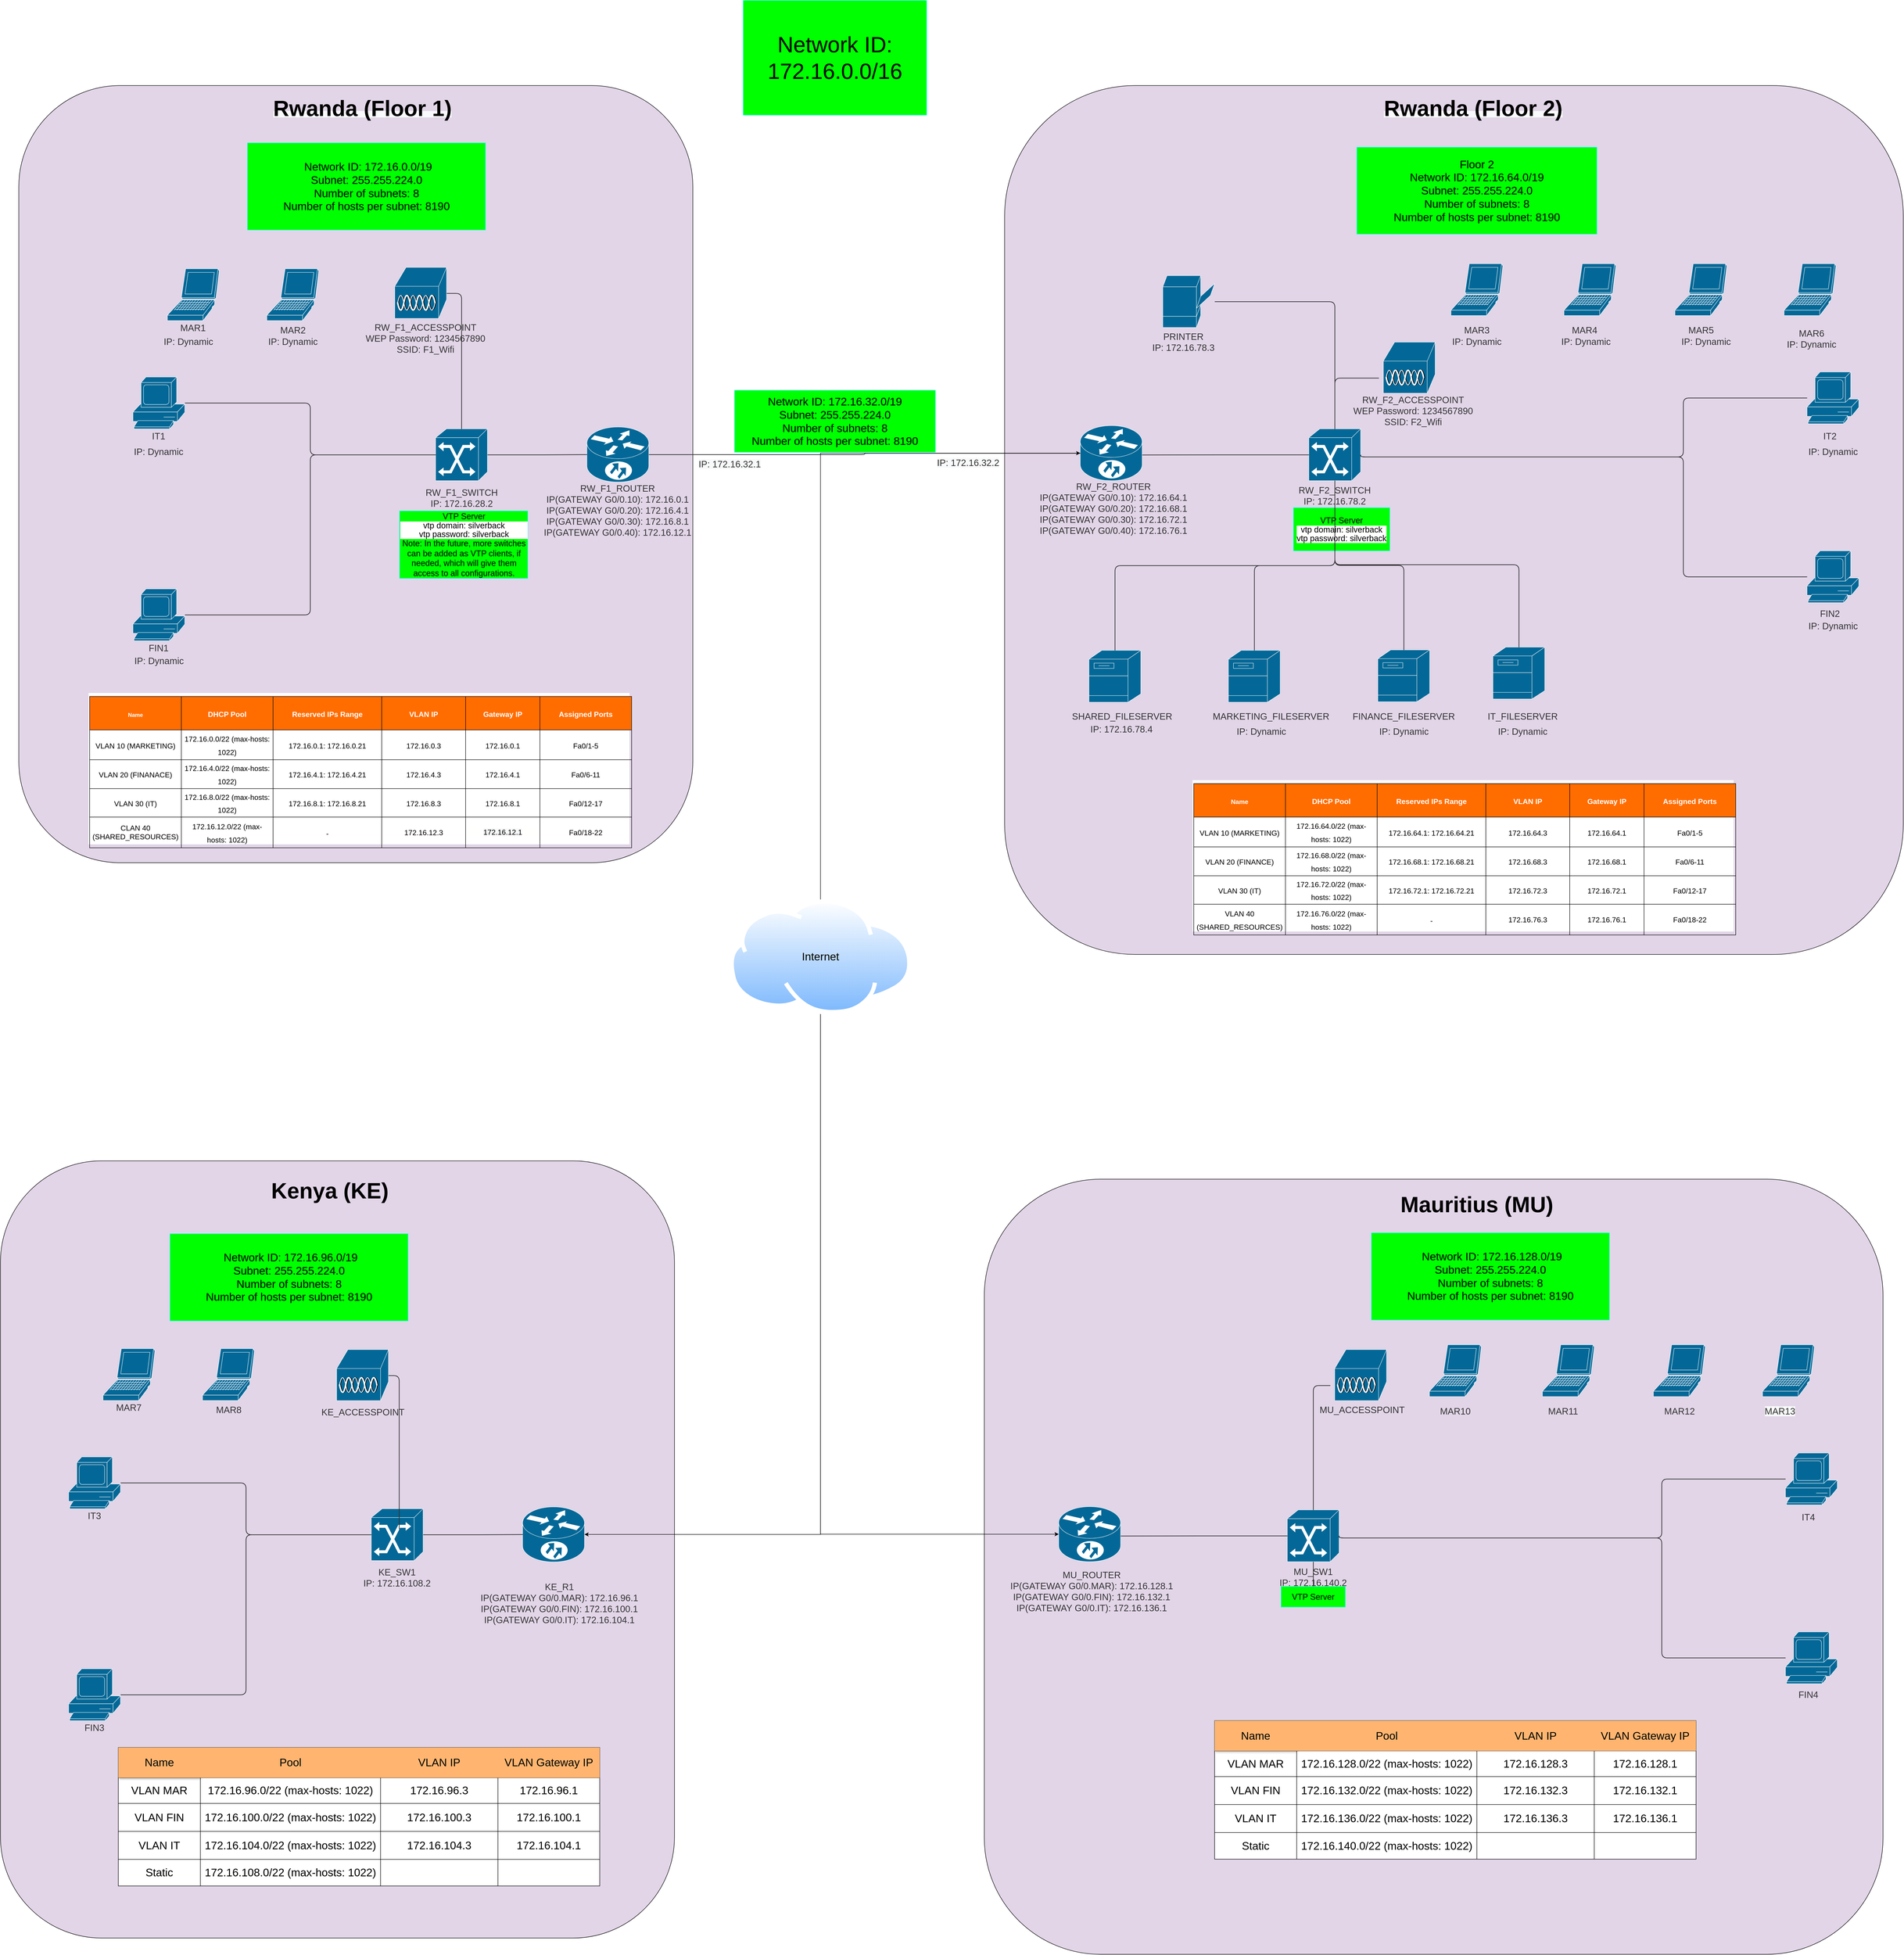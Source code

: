 <mxfile version="14.6.9" type="github">
  <diagram id="F6DAeWz7Sgy3D3tQku0R" name="Page-1">
    <mxGraphModel dx="5538" dy="2418" grid="1" gridSize="10" guides="1" tooltips="1" connect="1" arrows="1" fold="1" page="1" pageScale="1" pageWidth="850" pageHeight="1100" math="0" shadow="0">
      <root>
        <mxCell id="0" />
        <mxCell id="1" parent="0" />
        <mxCell id="Usrpdzci2_s5Gbklsa-7-121" value="" style="rounded=1;whiteSpace=wrap;html=1;fillColor=#E1D5E7;" parent="1" vertex="1">
          <mxGeometry x="2025.75" y="2570" width="1960" height="1690" as="geometry" />
        </mxCell>
        <mxCell id="Usrpdzci2_s5Gbklsa-7-118" value="" style="rounded=1;whiteSpace=wrap;html=1;fillColor=#E1D5E7;" parent="1" vertex="1">
          <mxGeometry x="-120" y="2530" width="1470" height="1694.5" as="geometry" />
        </mxCell>
        <mxCell id="8ed9XIQWzC79c0tnmQ3P-111" value="" style="rounded=1;whiteSpace=wrap;html=1;fillColor=#E1D5E7;" parent="1" vertex="1">
          <mxGeometry x="2070" y="185.5" width="1960" height="1894.5" as="geometry" />
        </mxCell>
        <mxCell id="8ed9XIQWzC79c0tnmQ3P-4" value="" style="rounded=1;whiteSpace=wrap;html=1;fillColor=#E1D5E7;" parent="1" vertex="1">
          <mxGeometry x="-80" y="185.5" width="1470" height="1694.5" as="geometry" />
        </mxCell>
        <UserObject label="FIN1" lucidchartObjectId="Bl0vFL-O7cU~" id="R9czVkcFzlXqYHZKievn-2">
          <mxCell style="html=1;overflow=block;blockSpacing=1;whiteSpace=wrap;strokeColor=none;fillColor=none;whiteSpace=wrap;fontSize=20;fontColor=#333333;align=center;spacing=0;strokeWidth=1.5;" parent="1" vertex="1">
            <mxGeometry x="135" y="1388" width="180" height="45" as="geometry" />
          </mxCell>
        </UserObject>
        <UserObject label="IT1" lucidchartObjectId="ol0vLUUZqzfP" id="R9czVkcFzlXqYHZKievn-3">
          <mxCell style="html=1;overflow=block;blockSpacing=1;whiteSpace=wrap;strokeColor=none;fillColor=none;whiteSpace=wrap;fontSize=20;fontColor=#333333;align=center;spacing=0;strokeWidth=1.5;" parent="1" vertex="1">
            <mxGeometry x="135" y="926" width="180" height="45" as="geometry" />
          </mxCell>
        </UserObject>
        <UserObject label="" lucidchartObjectId="_8ZvhjMvUJTv" id="R9czVkcFzlXqYHZKievn-4">
          <mxCell style="html=1;overflow=block;blockSpacing=1;whiteSpace=wrap;shape=mxgraph.cisco.routers.10700;verticalLabelPosition=bottom;verticalAlign=top;fillColor=#036897;strokeColor=#ffffff;whiteSpace=wrap;fontSize=13;align=center;spacing=0;strokeOpacity=100;fillOpacity=100;rounded=1;absoluteArcSize=1;arcSize=12;strokeWidth=0.8;" parent="1" vertex="1">
            <mxGeometry x="2235" y="927" width="135" height="120" as="geometry" />
          </mxCell>
        </UserObject>
        <UserObject label="" lucidchartObjectId="09ZvwJxFcVL2" id="R9czVkcFzlXqYHZKievn-5">
          <mxCell style="html=1;overflow=block;blockSpacing=1;whiteSpace=wrap;shape=mxgraph.cisco.servers.fileserver;verticalLabelPosition=bottom;verticalAlign=top;fillColor=#036897;strokeColor=#ffffff;whiteSpace=wrap;fontSize=13;align=center;spacing=0;strokeOpacity=100;fillOpacity=100;rounded=1;absoluteArcSize=1;arcSize=12;strokeWidth=0.8;" parent="1" vertex="1">
            <mxGeometry x="2558" y="1417" width="113" height="113" as="geometry" />
          </mxCell>
        </UserObject>
        <UserObject label="" lucidchartObjectId="39ZvuEEnNTPs" id="R9czVkcFzlXqYHZKievn-6">
          <mxCell style="html=1;overflow=block;blockSpacing=1;whiteSpace=wrap;shape=mxgraph.cisco.servers.fileserver;verticalLabelPosition=bottom;verticalAlign=top;fillColor=#036897;strokeColor=#ffffff;whiteSpace=wrap;fontSize=13;align=center;spacing=0;strokeOpacity=100;fillOpacity=100;rounded=1;absoluteArcSize=1;arcSize=12;strokeWidth=0.8;" parent="1" vertex="1">
            <mxGeometry x="3135" y="1410" width="113" height="113" as="geometry" />
          </mxCell>
        </UserObject>
        <UserObject label="" lucidchartObjectId="89ZvpVBgJGPB" id="R9czVkcFzlXqYHZKievn-7">
          <mxCell style="html=1;overflow=block;blockSpacing=1;whiteSpace=wrap;shape=mxgraph.cisco.computers_and_peripherals.laptop;verticalLabelPosition=bottom;verticalAlign=top;fillColor=#036897;strokeColor=#ffffff;whiteSpace=wrap;fontSize=13;align=center;spacing=0;strokeOpacity=100;fillOpacity=100;rounded=1;absoluteArcSize=1;arcSize=12;strokeWidth=0.8;" parent="1" vertex="1">
            <mxGeometry x="3043.5" y="574" width="113" height="113" as="geometry" />
          </mxCell>
        </UserObject>
        <UserObject label="" lucidchartObjectId="~9ZvYd.EeY0J" id="R9czVkcFzlXqYHZKievn-8">
          <mxCell style="html=1;overflow=block;blockSpacing=1;whiteSpace=wrap;shape=mxgraph.cisco.computers_and_peripherals.pc;verticalLabelPosition=bottom;verticalAlign=top;fillColor=#036897;strokeColor=#ffffff;whiteSpace=wrap;fontSize=13;align=center;spacing=0;strokeOpacity=100;fillOpacity=100;rounded=1;absoluteArcSize=1;arcSize=12;strokeWidth=0.8;" parent="1" vertex="1">
            <mxGeometry x="3820" y="810" width="113" height="113" as="geometry" />
          </mxCell>
        </UserObject>
        <UserObject label="" lucidchartObjectId="f-ZvLuABTvgu" id="R9czVkcFzlXqYHZKievn-9">
          <mxCell style="html=1;overflow=block;blockSpacing=1;whiteSpace=wrap;shape=mxgraph.cisco.computers_and_peripherals.printer;verticalLabelPosition=bottom;verticalAlign=top;fillColor=#036897;strokeColor=#ffffff;whiteSpace=wrap;fontSize=13;align=center;spacing=0;strokeOpacity=100;fillOpacity=100;rounded=1;absoluteArcSize=1;arcSize=12;strokeWidth=0.8;" parent="1" vertex="1">
            <mxGeometry x="2415" y="600" width="113" height="113" as="geometry" />
          </mxCell>
        </UserObject>
        <UserObject label="" lucidchartObjectId="a.Zv_2SgJKij" id="R9czVkcFzlXqYHZKievn-10">
          <mxCell style="html=1;overflow=block;blockSpacing=1;whiteSpace=wrap;shape=mxgraph.cisco.misc.access_point;verticalLabelPosition=bottom;verticalAlign=top;fillColor=#036897;strokeColor=#ffffff;whiteSpace=wrap;fontSize=13;align=center;spacing=0;strokeOpacity=100;fillOpacity=100;rounded=1;absoluteArcSize=1;arcSize=12;strokeWidth=0.8;" parent="1" vertex="1">
            <mxGeometry x="2896" y="745" width="113" height="113" as="geometry" />
          </mxCell>
        </UserObject>
        <UserObject label="" lucidchartObjectId="~.Zv7e6CAJx0" id="R9czVkcFzlXqYHZKievn-11">
          <mxCell style="html=1;overflow=block;blockSpacing=1;whiteSpace=wrap;shape=mxgraph.cisco.switches.atm_switch;verticalLabelPosition=bottom;verticalAlign=top;fillColor=#036897;strokeColor=#ffffff;whiteSpace=wrap;fontSize=13;align=center;spacing=0;strokeOpacity=100;fillOpacity=100;rounded=1;absoluteArcSize=1;arcSize=12;strokeWidth=0.8;" parent="1" vertex="1">
            <mxGeometry x="2733.5" y="934" width="113" height="113" as="geometry" />
          </mxCell>
        </UserObject>
        <UserObject label="" lucidchartObjectId="x~ZvL6rs3xKG" id="R9czVkcFzlXqYHZKievn-12">
          <mxCell style="html=1;overflow=block;blockSpacing=1;whiteSpace=wrap;shape=mxgraph.cisco.computers_and_peripherals.laptop;verticalLabelPosition=bottom;verticalAlign=top;fillColor=#036897;strokeColor=#ffffff;whiteSpace=wrap;fontSize=13;align=center;spacing=0;strokeOpacity=100;fillOpacity=100;rounded=1;absoluteArcSize=1;arcSize=12;strokeWidth=0.8;" parent="1" vertex="1">
            <mxGeometry x="3290" y="574" width="113" height="113" as="geometry" />
          </mxCell>
        </UserObject>
        <UserObject label="" lucidchartObjectId="x~Zv2IZ7_6Cm" id="R9czVkcFzlXqYHZKievn-13">
          <mxCell style="html=1;overflow=block;blockSpacing=1;whiteSpace=wrap;shape=mxgraph.cisco.computers_and_peripherals.laptop;verticalLabelPosition=bottom;verticalAlign=top;fillColor=#036897;strokeColor=#ffffff;whiteSpace=wrap;fontSize=13;align=center;spacing=0;strokeOpacity=100;fillOpacity=100;rounded=1;absoluteArcSize=1;arcSize=12;strokeWidth=0.8;" parent="1" vertex="1">
            <mxGeometry x="3532" y="574" width="113" height="113" as="geometry" />
          </mxCell>
        </UserObject>
        <UserObject label="" lucidchartObjectId="x~Zvemf0cMRI" id="R9czVkcFzlXqYHZKievn-14">
          <mxCell style="html=1;overflow=block;blockSpacing=1;whiteSpace=wrap;shape=mxgraph.cisco.computers_and_peripherals.laptop;verticalLabelPosition=bottom;verticalAlign=top;fillColor=#036897;strokeColor=#ffffff;whiteSpace=wrap;fontSize=13;align=center;spacing=0;strokeOpacity=100;fillOpacity=100;rounded=1;absoluteArcSize=1;arcSize=12;strokeWidth=0.8;" parent="1" vertex="1">
            <mxGeometry x="3770" y="574" width="113" height="113" as="geometry" />
          </mxCell>
        </UserObject>
        <UserObject label="" lucidchartObjectId="S~ZvKRJLcm~9" id="R9czVkcFzlXqYHZKievn-15">
          <mxCell style="html=1;overflow=block;blockSpacing=1;whiteSpace=wrap;shape=mxgraph.cisco.computers_and_peripherals.pc;verticalLabelPosition=bottom;verticalAlign=top;fillColor=#036897;strokeColor=#ffffff;whiteSpace=wrap;fontSize=13;align=center;spacing=0;strokeOpacity=100;fillOpacity=100;rounded=1;absoluteArcSize=1;arcSize=12;strokeWidth=0.8;" parent="1" vertex="1">
            <mxGeometry x="3820" y="1200" width="113" height="113" as="geometry" />
          </mxCell>
        </UserObject>
        <UserObject label="" lucidchartObjectId="8~Zv.3Twcq66" id="R9czVkcFzlXqYHZKievn-16">
          <mxCell style="html=1;overflow=block;blockSpacing=1;whiteSpace=wrap;shape=mxgraph.cisco.servers.fileserver;verticalLabelPosition=bottom;verticalAlign=top;fillColor=#036897;strokeColor=#ffffff;whiteSpace=wrap;fontSize=13;align=center;spacing=0;strokeOpacity=100;fillOpacity=100;rounded=1;absoluteArcSize=1;arcSize=12;strokeWidth=0.8;" parent="1" vertex="1">
            <mxGeometry x="2254" y="1417" width="113" height="113" as="geometry" />
          </mxCell>
        </UserObject>
        <UserObject label="" lucidchartObjectId="8~ZvW-yYFALW" id="R9czVkcFzlXqYHZKievn-17">
          <mxCell style="html=1;overflow=block;blockSpacing=1;whiteSpace=wrap;shape=mxgraph.cisco.servers.fileserver;verticalLabelPosition=bottom;verticalAlign=top;fillColor=#036897;strokeColor=#ffffff;whiteSpace=wrap;fontSize=13;align=center;spacing=0;strokeOpacity=100;fillOpacity=100;rounded=1;absoluteArcSize=1;arcSize=12;strokeWidth=0.8;" parent="1" vertex="1">
            <mxGeometry x="2884" y="1416" width="113" height="113" as="geometry" />
          </mxCell>
        </UserObject>
        <UserObject label="" lucidchartObjectId="Fa0vUqzTXVAy" id="R9czVkcFzlXqYHZKievn-18">
          <mxCell style="html=1;overflow=block;blockSpacing=1;whiteSpace=wrap;shape=mxgraph.cisco.routers.10700;verticalLabelPosition=bottom;verticalAlign=top;fillColor=#036897;strokeColor=#ffffff;whiteSpace=wrap;fontSize=13;align=center;spacing=0;strokeOpacity=100;fillOpacity=100;rounded=1;absoluteArcSize=1;arcSize=12;strokeWidth=0.8;" parent="1" vertex="1">
            <mxGeometry x="1159" y="930" width="135" height="120" as="geometry" />
          </mxCell>
        </UserObject>
        <UserObject label="" lucidchartObjectId="Fa0v1.z5N2Bv" id="R9czVkcFzlXqYHZKievn-19">
          <mxCell style="html=1;overflow=block;blockSpacing=1;whiteSpace=wrap;shape=mxgraph.cisco.computers_and_peripherals.pc;verticalLabelPosition=bottom;verticalAlign=top;fillColor=#036897;strokeColor=#ffffff;whiteSpace=wrap;fontSize=13;align=center;spacing=0;strokeOpacity=100;fillOpacity=100;rounded=1;absoluteArcSize=1;arcSize=12;strokeWidth=0.8;" parent="1" vertex="1">
            <mxGeometry x="169" y="821" width="113" height="113" as="geometry" />
          </mxCell>
        </UserObject>
        <UserObject label="" lucidchartObjectId="Fa0vgUvyg4_N" id="R9czVkcFzlXqYHZKievn-20">
          <mxCell style="html=1;overflow=block;blockSpacing=1;whiteSpace=wrap;shape=mxgraph.cisco.misc.access_point;verticalLabelPosition=bottom;verticalAlign=top;fillColor=#036897;strokeColor=#ffffff;whiteSpace=wrap;fontSize=13;align=center;spacing=0;strokeOpacity=100;fillOpacity=100;rounded=1;absoluteArcSize=1;arcSize=12;strokeWidth=0.8;" parent="1" vertex="1">
            <mxGeometry x="740" y="582" width="113" height="113" as="geometry" />
          </mxCell>
        </UserObject>
        <UserObject label="" lucidchartObjectId="Fa0vYTzkJ_Io" id="R9czVkcFzlXqYHZKievn-21">
          <mxCell style="html=1;overflow=block;blockSpacing=1;whiteSpace=wrap;shape=mxgraph.cisco.switches.atm_switch;verticalLabelPosition=bottom;verticalAlign=top;fillColor=#036897;strokeColor=#ffffff;whiteSpace=wrap;fontSize=13;align=center;spacing=0;strokeOpacity=100;fillOpacity=100;rounded=1;absoluteArcSize=1;arcSize=12;strokeWidth=0.8;" parent="1" vertex="1">
            <mxGeometry x="829" y="934" width="113" height="113" as="geometry" />
          </mxCell>
        </UserObject>
        <UserObject label="" lucidchartObjectId="Fa0vYPe0pVfK" id="R9czVkcFzlXqYHZKievn-22">
          <mxCell style="html=1;overflow=block;blockSpacing=1;whiteSpace=wrap;shape=mxgraph.cisco.computers_and_peripherals.laptop;verticalLabelPosition=bottom;verticalAlign=top;fillColor=#036897;strokeColor=#ffffff;whiteSpace=wrap;fontSize=13;align=center;spacing=0;strokeOpacity=100;fillOpacity=100;rounded=1;absoluteArcSize=1;arcSize=12;strokeWidth=0.8;" parent="1" vertex="1">
            <mxGeometry x="244" y="585" width="113" height="113" as="geometry" />
          </mxCell>
        </UserObject>
        <UserObject label="" lucidchartObjectId="Fa0v2TP8G.dA" id="R9czVkcFzlXqYHZKievn-23">
          <mxCell style="html=1;overflow=block;blockSpacing=1;whiteSpace=wrap;shape=mxgraph.cisco.computers_and_peripherals.laptop;verticalLabelPosition=bottom;verticalAlign=top;fillColor=#036897;strokeColor=#ffffff;whiteSpace=wrap;fontSize=13;align=center;spacing=0;strokeOpacity=100;fillOpacity=100;rounded=1;absoluteArcSize=1;arcSize=12;strokeWidth=0.8;" parent="1" vertex="1">
            <mxGeometry x="461" y="585" width="113" height="113" as="geometry" />
          </mxCell>
        </UserObject>
        <UserObject label="" lucidchartObjectId="Fa0vRumDxt9f" id="R9czVkcFzlXqYHZKievn-24">
          <mxCell style="html=1;overflow=block;blockSpacing=1;whiteSpace=wrap;shape=mxgraph.cisco.computers_and_peripherals.pc;verticalLabelPosition=bottom;verticalAlign=top;fillColor=#036897;strokeColor=#ffffff;whiteSpace=wrap;fontSize=13;align=center;spacing=0;strokeOpacity=100;fillOpacity=100;rounded=1;absoluteArcSize=1;arcSize=12;strokeWidth=0.8;" parent="1" vertex="1">
            <mxGeometry x="169" y="1283" width="113" height="113" as="geometry" />
          </mxCell>
        </UserObject>
        <UserObject label="" lucidchartObjectId="rh0vMwOyCqXF" id="R9czVkcFzlXqYHZKievn-25">
          <mxCell style="html=1;jettySize=18;whiteSpace=wrap;overflow=block;blockSpacing=1;fontSize=13;strokeColor=#333333;strokeOpacity=100;strokeWidth=1.5;rounded=1;arcSize=24;edgeStyle=orthogonalEdgeStyle;startArrow=none;;endArrow=none;;exitX=1;exitY=0.5;exitPerimeter=0;entryX=0;entryY=0.5;entryPerimeter=0;" parent="1" source="R9czVkcFzlXqYHZKievn-19" target="R9czVkcFzlXqYHZKievn-21" edge="1">
            <mxGeometry width="100" height="100" relative="1" as="geometry">
              <Array as="points" />
            </mxGeometry>
          </mxCell>
        </UserObject>
        <UserObject label="" lucidchartObjectId="Th0v7P4lw3sR" id="R9czVkcFzlXqYHZKievn-26">
          <mxCell style="html=1;jettySize=18;whiteSpace=wrap;overflow=block;blockSpacing=1;fontSize=13;strokeColor=#333333;strokeOpacity=100;strokeWidth=1.5;rounded=1;arcSize=24;edgeStyle=orthogonalEdgeStyle;startArrow=none;;endArrow=none;;exitX=1;exitY=0.5;exitPerimeter=0;entryX=0;entryY=0.5;entryPerimeter=0;" parent="1" source="R9czVkcFzlXqYHZKievn-24" target="R9czVkcFzlXqYHZKievn-21" edge="1">
            <mxGeometry width="100" height="100" relative="1" as="geometry">
              <Array as="points" />
            </mxGeometry>
          </mxCell>
        </UserObject>
        <UserObject label="" lucidchartObjectId="Xh0vCYX2FiF2" id="R9czVkcFzlXqYHZKievn-27">
          <mxCell style="html=1;jettySize=18;whiteSpace=wrap;overflow=block;blockSpacing=1;fontSize=13;strokeColor=#333333;strokeOpacity=100;strokeWidth=1.5;rounded=1;arcSize=24;edgeStyle=orthogonalEdgeStyle;startArrow=none;;endArrow=none;;exitX=1;exitY=0.5;exitPerimeter=0;entryX=0;entryY=0.5;entryPerimeter=0;" parent="1" source="R9czVkcFzlXqYHZKievn-21" target="R9czVkcFzlXqYHZKievn-18" edge="1">
            <mxGeometry width="100" height="100" relative="1" as="geometry">
              <Array as="points" />
            </mxGeometry>
          </mxCell>
        </UserObject>
        <UserObject label="" lucidchartObjectId="2h0vWvxrwZ5h" id="R9czVkcFzlXqYHZKievn-28">
          <mxCell style="html=1;jettySize=18;whiteSpace=wrap;overflow=block;blockSpacing=1;fontSize=13;strokeColor=#333333;strokeOpacity=100;strokeWidth=1.5;rounded=1;arcSize=24;edgeStyle=orthogonalEdgeStyle;startArrow=none;;endArrow=none;;exitX=0;exitY=0.5;exitPerimeter=0;entryX=1;entryY=0.531;entryPerimeter=0;" parent="1" source="R9czVkcFzlXqYHZKievn-11" target="R9czVkcFzlXqYHZKievn-4" edge="1">
            <mxGeometry width="100" height="100" relative="1" as="geometry">
              <Array as="points" />
            </mxGeometry>
          </mxCell>
        </UserObject>
        <UserObject label="" lucidchartObjectId="6h0vMV6uCs31" id="R9czVkcFzlXqYHZKievn-29">
          <mxCell style="html=1;jettySize=18;whiteSpace=wrap;overflow=block;blockSpacing=1;fontSize=13;strokeColor=#333333;strokeOpacity=100;strokeWidth=1.5;rounded=1;arcSize=24;edgeStyle=orthogonalEdgeStyle;startArrow=none;;endArrow=none;;exitX=0;exitY=0.5;exitPerimeter=0;entryX=1;entryY=0.5;entryPerimeter=0;" parent="1" source="R9czVkcFzlXqYHZKievn-8" target="R9czVkcFzlXqYHZKievn-11" edge="1">
            <mxGeometry width="100" height="100" relative="1" as="geometry">
              <Array as="points">
                <mxPoint x="3550" y="867" />
                <mxPoint x="3550" y="995" />
              </Array>
            </mxGeometry>
          </mxCell>
        </UserObject>
        <UserObject label="" lucidchartObjectId="_h0vM~qiI7aD" id="R9czVkcFzlXqYHZKievn-30">
          <mxCell style="html=1;jettySize=18;whiteSpace=wrap;overflow=block;blockSpacing=1;fontSize=13;strokeColor=#333333;strokeOpacity=100;strokeWidth=1.5;rounded=1;arcSize=24;edgeStyle=orthogonalEdgeStyle;startArrow=none;;endArrow=none;;exitX=0;exitY=0.5;exitPerimeter=0;entryX=1;entryY=0.5;entryPerimeter=0;" parent="1" source="R9czVkcFzlXqYHZKievn-15" target="R9czVkcFzlXqYHZKievn-11" edge="1">
            <mxGeometry width="100" height="100" relative="1" as="geometry">
              <Array as="points">
                <mxPoint x="3550" y="1257" />
                <mxPoint x="3550" y="995" />
              </Array>
            </mxGeometry>
          </mxCell>
        </UserObject>
        <UserObject label="" lucidchartObjectId="5i0v0-UYV.H8" id="R9czVkcFzlXqYHZKievn-31">
          <mxCell style="html=1;jettySize=18;whiteSpace=wrap;overflow=block;blockSpacing=1;fontSize=13;strokeColor=#333333;strokeOpacity=100;strokeWidth=1.5;rounded=1;arcSize=24;edgeStyle=orthogonalEdgeStyle;startArrow=none;;endArrow=none;;exitX=0.5;exitY=0;exitPerimeter=0;entryX=0.5;entryY=1;entryPerimeter=0;" parent="1" source="R9czVkcFzlXqYHZKievn-16" target="R9czVkcFzlXqYHZKievn-11" edge="1">
            <mxGeometry width="100" height="100" relative="1" as="geometry">
              <Array as="points" />
            </mxGeometry>
          </mxCell>
        </UserObject>
        <UserObject label="" lucidchartObjectId="7i0v34n8eUc0" id="R9czVkcFzlXqYHZKievn-32">
          <mxCell style="html=1;jettySize=18;whiteSpace=wrap;overflow=block;blockSpacing=1;fontSize=13;strokeColor=#333333;strokeOpacity=100;strokeWidth=1.5;rounded=1;arcSize=24;edgeStyle=orthogonalEdgeStyle;startArrow=none;;endArrow=none;;exitX=0.5;exitY=0;exitPerimeter=0;entryX=0.5;entryY=1;entryDx=0;entryDy=0;entryPerimeter=0;" parent="1" source="R9czVkcFzlXqYHZKievn-17" target="R9czVkcFzlXqYHZKievn-11" edge="1">
            <mxGeometry width="100" height="100" relative="1" as="geometry">
              <Array as="points" />
              <mxPoint x="2471" y="1050" as="targetPoint" />
            </mxGeometry>
          </mxCell>
        </UserObject>
        <UserObject label="" lucidchartObjectId="~i0vcyY61e8R" id="R9czVkcFzlXqYHZKievn-33">
          <mxCell style="html=1;jettySize=18;whiteSpace=wrap;overflow=block;blockSpacing=1;fontSize=13;strokeColor=#333333;strokeOpacity=100;strokeWidth=1.5;rounded=1;arcSize=24;edgeStyle=orthogonalEdgeStyle;startArrow=none;;endArrow=none;;exitX=0.5;exitY=0;exitPerimeter=0;entryX=0.5;entryY=1;entryPerimeter=0;" parent="1" source="R9czVkcFzlXqYHZKievn-5" target="R9czVkcFzlXqYHZKievn-11" edge="1">
            <mxGeometry width="100" height="100" relative="1" as="geometry">
              <Array as="points" />
            </mxGeometry>
          </mxCell>
        </UserObject>
        <UserObject label="IT2" lucidchartObjectId="Yl0vp-xNKka2" id="R9czVkcFzlXqYHZKievn-35">
          <mxCell style="html=1;overflow=block;blockSpacing=1;whiteSpace=wrap;strokeColor=none;fillColor=none;whiteSpace=wrap;fontSize=20;fontColor=#333333;align=center;spacing=0;strokeWidth=1.5;" parent="1" vertex="1">
            <mxGeometry x="3780" y="926" width="180" height="45" as="geometry" />
          </mxCell>
        </UserObject>
        <UserObject label="FIN2" lucidchartObjectId="Yl0vR3A6k4xC" id="R9czVkcFzlXqYHZKievn-36">
          <mxCell style="html=1;overflow=block;blockSpacing=1;whiteSpace=wrap;strokeColor=none;fillColor=none;whiteSpace=wrap;fontSize=20;fontColor=#333333;align=center;spacing=0;strokeWidth=1.5;" parent="1" vertex="1">
            <mxGeometry x="3780" y="1313" width="180" height="45" as="geometry" />
          </mxCell>
        </UserObject>
        <UserObject label="RW_F2_ROUTER&lt;br&gt;IP(GATEWAY G0/0.10): 172.16.64.1&lt;br&gt;IP(GATEWAY G0/0.20): 172.16.68.1&lt;br&gt;IP(GATEWAY G0/0.30): 172.16.72.1&lt;br&gt;IP(GATEWAY G0/0.40): 172.16.76.1" lucidchartObjectId="om0v5oPt-WHp" id="R9czVkcFzlXqYHZKievn-37">
          <mxCell style="html=1;overflow=block;blockSpacing=1;whiteSpace=wrap;strokeColor=none;fillColor=none;whiteSpace=wrap;fontSize=20;fontColor=#333333;align=center;spacing=0;strokeWidth=1.5;" parent="1" vertex="1">
            <mxGeometry x="2025.75" y="1047" width="562.5" height="45" as="geometry" />
          </mxCell>
        </UserObject>
        <UserObject label="RW_F1_ROUTER&lt;br&gt;IP(GATEWAY G0/0.10): 172.16.0.1&lt;br&gt;IP(GATEWAY G0/0.20): 172.16.4.1&lt;br&gt;IP(GATEWAY G0/0.30): 172.16.8.1&lt;br&gt;IP(GATEWAY G0/0.40): 172.16.12.1" lucidchartObjectId="Am0vesmMUWY~" id="R9czVkcFzlXqYHZKievn-38">
          <mxCell style="html=1;overflow=block;blockSpacing=1;whiteSpace=wrap;strokeColor=none;fillColor=none;whiteSpace=wrap;fontSize=20;fontColor=#333333;align=center;spacing=0;strokeWidth=1.5;" parent="1" vertex="1">
            <mxGeometry x="1031.38" y="1051" width="390.25" height="110" as="geometry" />
          </mxCell>
        </UserObject>
        <UserObject label="MAR1" lucidchartObjectId="Dn0viB4DWLMl" id="R9czVkcFzlXqYHZKievn-39">
          <mxCell style="html=1;overflow=block;blockSpacing=1;whiteSpace=wrap;strokeColor=none;fillColor=none;whiteSpace=wrap;fontSize=20;fontColor=#333333;align=center;spacing=0;strokeWidth=1.5;" parent="1" vertex="1">
            <mxGeometry x="210" y="690" width="180" height="45" as="geometry" />
          </mxCell>
        </UserObject>
        <UserObject label="MAR2" lucidchartObjectId="Zn0vEOYEDHU~" id="R9czVkcFzlXqYHZKievn-40">
          <mxCell style="html=1;overflow=block;blockSpacing=1;whiteSpace=wrap;strokeColor=none;fillColor=none;whiteSpace=wrap;fontSize=20;fontColor=#333333;align=center;spacing=0;strokeWidth=1.5;" parent="1" vertex="1">
            <mxGeometry x="428.25" y="695" width="180" height="45" as="geometry" />
          </mxCell>
        </UserObject>
        <UserObject label="RW_F1_ACCESSPOINT&lt;br&gt;WEP Password:&amp;nbsp;1234567890&lt;br&gt;SSID:&amp;nbsp;F1_Wifi" lucidchartObjectId=".n0v6r6qx0r2" id="R9czVkcFzlXqYHZKievn-41">
          <mxCell style="html=1;overflow=block;blockSpacing=1;whiteSpace=wrap;strokeColor=none;fillColor=none;whiteSpace=wrap;fontSize=20;fontColor=#333333;align=center;spacing=0;strokeWidth=1.5;" parent="1" vertex="1">
            <mxGeometry x="672" y="700" width="270" height="45" as="geometry" />
          </mxCell>
        </UserObject>
        <UserObject label="RW_F1_SWITCH&lt;br&gt;IP: 172.16.28.2" lucidchartObjectId="to0vsYJvOKUJ" id="R9czVkcFzlXqYHZKievn-42">
          <mxCell style="html=1;overflow=block;blockSpacing=1;whiteSpace=wrap;strokeColor=none;fillColor=none;whiteSpace=wrap;fontSize=20;fontColor=#333333;align=center;spacing=0;strokeWidth=1.5;" parent="1" vertex="1">
            <mxGeometry x="795.5" y="1060" width="180" height="45" as="geometry" />
          </mxCell>
        </UserObject>
        <UserObject label="RW_F2_SWITCH&lt;br&gt;IP: 172.16.78.2" lucidchartObjectId="Do0vr8O5r~Lm" id="R9czVkcFzlXqYHZKievn-43">
          <mxCell style="html=1;overflow=block;blockSpacing=1;whiteSpace=wrap;strokeColor=none;fillColor=none;whiteSpace=wrap;fontSize=20;fontColor=#333333;align=center;spacing=0;strokeWidth=1.5;" parent="1" vertex="1">
            <mxGeometry x="2700" y="1055" width="180" height="45" as="geometry" />
          </mxCell>
        </UserObject>
        <UserObject label="PRINTER&lt;br&gt;IP: 172.16.78.3" lucidchartObjectId="Qo0vA_yhYyZS" id="R9czVkcFzlXqYHZKievn-44">
          <mxCell style="html=1;overflow=block;blockSpacing=1;whiteSpace=wrap;strokeColor=none;fillColor=none;whiteSpace=wrap;fontSize=20;fontColor=#333333;align=center;spacing=0;strokeWidth=1.5;" parent="1" vertex="1">
            <mxGeometry x="2370" y="720" width="180" height="45" as="geometry" />
          </mxCell>
        </UserObject>
        <UserObject label="IT_FILESERVER" lucidchartObjectId="5o0vpENw-HIW" id="R9czVkcFzlXqYHZKievn-45">
          <mxCell style="html=1;overflow=block;blockSpacing=1;whiteSpace=wrap;strokeColor=none;fillColor=none;whiteSpace=wrap;fontSize=20;fontColor=#333333;align=center;spacing=0;strokeWidth=1.5;" parent="1" vertex="1">
            <mxGeometry x="3110" y="1537" width="180" height="45" as="geometry" />
          </mxCell>
        </UserObject>
        <UserObject label="FINANCE_FILESERVER" lucidchartObjectId="dp0vmUnROu8k" id="R9czVkcFzlXqYHZKievn-46">
          <mxCell style="html=1;overflow=block;blockSpacing=1;whiteSpace=wrap;strokeColor=none;fillColor=none;whiteSpace=wrap;fontSize=20;fontColor=#333333;align=center;spacing=0;strokeWidth=1.5;" parent="1" vertex="1">
            <mxGeometry x="2829" y="1537" width="180" height="45" as="geometry" />
          </mxCell>
        </UserObject>
        <UserObject label="MARKETING_FILESERVER" lucidchartObjectId="dp0vYhek2zT6" id="R9czVkcFzlXqYHZKievn-47">
          <mxCell style="html=1;overflow=block;blockSpacing=1;whiteSpace=wrap;strokeColor=none;fillColor=none;whiteSpace=wrap;fontSize=20;fontColor=#333333;align=center;spacing=0;strokeWidth=1.5;" parent="1" vertex="1">
            <mxGeometry x="2524" y="1537" width="180" height="45" as="geometry" />
          </mxCell>
        </UserObject>
        <UserObject label="SHARED_FILESERVER" lucidchartObjectId="Ip0v6euqEYLq" id="R9czVkcFzlXqYHZKievn-48">
          <mxCell style="html=1;overflow=block;blockSpacing=1;whiteSpace=wrap;strokeColor=none;fillColor=none;whiteSpace=wrap;fontSize=20;fontColor=#333333;align=center;spacing=0;strokeWidth=1.5;" parent="1" vertex="1">
            <mxGeometry x="2217" y="1537" width="180" height="45" as="geometry" />
          </mxCell>
        </UserObject>
        <UserObject label="RW_F2_ACCESSPOINT&lt;br&gt;WEP Password:&amp;nbsp;1234567890&lt;br&gt;SSID:&amp;nbsp;F2_Wifi" lucidchartObjectId="aq0vyQOjYn.D" id="R9czVkcFzlXqYHZKievn-49">
          <mxCell style="html=1;overflow=block;blockSpacing=1;whiteSpace=wrap;strokeColor=none;fillColor=none;whiteSpace=wrap;fontSize=20;fontColor=#333333;align=center;spacing=0;strokeWidth=1.5;" parent="1" vertex="1">
            <mxGeometry x="2820" y="858" width="281.75" height="45" as="geometry" />
          </mxCell>
        </UserObject>
        <UserObject label="MAR3" lucidchartObjectId="_q0vCnCS0Tuj" id="R9czVkcFzlXqYHZKievn-50">
          <mxCell style="html=1;overflow=block;blockSpacing=1;whiteSpace=wrap;strokeColor=none;fillColor=none;whiteSpace=wrap;fontSize=20;fontColor=#333333;align=center;spacing=0;strokeWidth=1.5;" parent="1" vertex="1">
            <mxGeometry x="3010" y="695" width="180" height="45" as="geometry" />
          </mxCell>
        </UserObject>
        <UserObject label="MAR4" lucidchartObjectId="gr0vdpOrhEN0" id="R9czVkcFzlXqYHZKievn-51">
          <mxCell style="html=1;overflow=block;blockSpacing=1;whiteSpace=wrap;strokeColor=none;fillColor=none;whiteSpace=wrap;fontSize=20;fontColor=#333333;align=center;spacing=0;strokeWidth=1.5;" parent="1" vertex="1">
            <mxGeometry x="3245" y="695" width="180" height="45" as="geometry" />
          </mxCell>
        </UserObject>
        <UserObject label="MAR5" lucidchartObjectId="Br0vibU3P18z" id="R9czVkcFzlXqYHZKievn-52">
          <mxCell style="html=1;overflow=block;blockSpacing=1;whiteSpace=wrap;strokeColor=none;fillColor=none;whiteSpace=wrap;fontSize=20;fontColor=#333333;align=center;spacing=0;strokeWidth=1.5;" parent="1" vertex="1">
            <mxGeometry x="3498.5" y="695" width="180" height="45" as="geometry" />
          </mxCell>
        </UserObject>
        <UserObject label="" lucidchartObjectId="fs0v6GgkeF_j" id="R9czVkcFzlXqYHZKievn-54">
          <mxCell style="html=1;jettySize=18;whiteSpace=wrap;overflow=block;blockSpacing=1;fontSize=13;strokeColor=#333333;strokeOpacity=100;strokeWidth=1.5;rounded=1;arcSize=24;edgeStyle=orthogonalEdgeStyle;startArrow=none;;endArrow=none;;exitX=1;exitY=0.5;exitPerimeter=0;entryX=0;entryY=0.5;entryPerimeter=0;" parent="1" source="R9czVkcFzlXqYHZKievn-18" target="R9czVkcFzlXqYHZKievn-4" edge="1">
            <mxGeometry width="100" height="100" relative="1" as="geometry">
              <Array as="points" />
            </mxGeometry>
          </mxCell>
        </UserObject>
        <mxCell id="R9czVkcFzlXqYHZKievn-55" value="&lt;span style=&quot;color: rgb(51 , 51 , 51) ; font-size: 20px ; background-color: rgb(248 , 249 , 250)&quot;&gt;IP: 172.16.32.1&lt;/span&gt;" style="edgeLabel;html=1;align=center;verticalAlign=middle;resizable=0;points=[];" parent="R9czVkcFzlXqYHZKievn-54" vertex="1" connectable="0">
          <mxGeometry x="-0.657" y="-22" relative="1" as="geometry">
            <mxPoint x="14" y="-2" as="offset" />
          </mxGeometry>
        </mxCell>
        <mxCell id="R9czVkcFzlXqYHZKievn-56" value="&lt;span style=&quot;color: rgb(51 , 51 , 51) ; font-size: 20px ; background-color: rgb(248 , 249 , 250)&quot;&gt;IP: 172.16.32.2&lt;/span&gt;" style="edgeLabel;html=1;align=center;verticalAlign=middle;resizable=0;points=[];" parent="R9czVkcFzlXqYHZKievn-54" vertex="1" connectable="0">
          <mxGeometry x="0.77" y="-16" relative="1" as="geometry">
            <mxPoint x="-137" y="4" as="offset" />
          </mxGeometry>
        </mxCell>
        <mxCell id="R9czVkcFzlXqYHZKievn-57" value="&lt;font style=&quot;font-size: 48px&quot;&gt;&lt;br&gt;&lt;/font&gt;" style="text;html=1;align=center;verticalAlign=middle;resizable=0;points=[];autosize=1;" parent="1" vertex="1">
          <mxGeometry x="710" y="320" width="20" height="30" as="geometry" />
        </mxCell>
        <mxCell id="R9czVkcFzlXqYHZKievn-58" value="&lt;font style=&quot;font-size: 48px&quot;&gt;&lt;br&gt;&lt;/font&gt;" style="text;html=1;align=center;verticalAlign=middle;resizable=0;points=[];autosize=1;" parent="1" vertex="1">
          <mxGeometry x="2381" y="425.5" width="20" height="30" as="geometry" />
        </mxCell>
        <mxCell id="R9czVkcFzlXqYHZKievn-59" value="&lt;font style=&quot;font-size: 18px&quot;&gt;VTP Server&lt;br&gt;&lt;div style=&quot;background-color: rgb(255 , 255 , 254) ; line-height: 19px&quot;&gt;&lt;div&gt;vtp&amp;nbsp;domain: silverback&lt;/div&gt;&lt;div&gt;vtp&amp;nbsp;password: silverback&lt;/div&gt;&lt;/div&gt;Note: In the future, more switches can be added as VTP clients, if needed, which will give them access to all configurations.&lt;/font&gt;" style="whiteSpace=wrap;html=1;strokeColor=#00FFFF;fillColor=#00FF00;" parent="1" vertex="1">
          <mxGeometry x="750.5" y="1113" width="279.5" height="147" as="geometry" />
        </mxCell>
        <mxCell id="R9czVkcFzlXqYHZKievn-60" value="&lt;span style=&quot;font-family: &amp;#34;helvetica&amp;#34; ; font-size: 48px&quot;&gt;Network ID: 172.16.0.0/16&lt;/span&gt;" style="whiteSpace=wrap;html=1;strokeColor=#00FFFF;fillColor=#00FF00;" parent="1" vertex="1">
          <mxGeometry x="1500" width="400" height="250" as="geometry" />
        </mxCell>
        <mxCell id="R9czVkcFzlXqYHZKievn-62" value="&lt;font&gt;&lt;font style=&quot;font-size: 24px&quot;&gt;&amp;nbsp;Network ID: 172.16.0.0/19&lt;br&gt;Subnet: 255.255.224.0&lt;br&gt;Number of subnets: 8&lt;br&gt;Number of hosts per subnet: 8190&lt;/font&gt;&lt;br&gt;&lt;/font&gt;" style="whiteSpace=wrap;html=1;strokeColor=#00FFFF;fillColor=#00FF00;" parent="1" vertex="1">
          <mxGeometry x="418.75" y="310.5" width="519" height="190" as="geometry" />
        </mxCell>
        <mxCell id="R9czVkcFzlXqYHZKievn-63" value="&lt;font&gt;&lt;font style=&quot;font-size: 24px&quot;&gt;Floor 2&lt;br&gt;Network ID: 172.16.64.0/19&lt;br&gt;&lt;/font&gt;&lt;span style=&quot;font-size: 24px&quot;&gt;Subnet: 255.255.224.0&lt;br&gt;&lt;/span&gt;&lt;span style=&quot;font-size: 24px&quot;&gt;Number of subnets: 8&lt;/span&gt;&lt;br style=&quot;font-size: 24px&quot;&gt;&lt;span style=&quot;font-size: 24px&quot;&gt;Number of hosts per subnet: 8190&lt;/span&gt;&lt;br&gt;&lt;/font&gt;" style="whiteSpace=wrap;html=1;strokeColor=#00FFFF;fillColor=#00FF00;" parent="1" vertex="1">
          <mxGeometry x="2838.25" y="320" width="523.5" height="189.5" as="geometry" />
        </mxCell>
        <mxCell id="R9czVkcFzlXqYHZKievn-65" value="&lt;font&gt;&lt;font style=&quot;font-size: 24px&quot;&gt;Network ID: 172.16.32.0/19&lt;br&gt;Subnet: 255.255.224.0&lt;br&gt;Number of subnets: 8&lt;br&gt;Number of hosts per subnet: 8190&lt;/font&gt;&lt;br&gt;&lt;/font&gt;" style="whiteSpace=wrap;html=1;strokeColor=#00FFFF;fillColor=#00FF00;" parent="1" vertex="1">
          <mxGeometry x="1481" y="850" width="438" height="135" as="geometry" />
        </mxCell>
        <UserObject label="" lucidchartObjectId="Qj0vV6jSTBdh" id="R9czVkcFzlXqYHZKievn-66">
          <mxCell style="html=1;jettySize=18;whiteSpace=wrap;overflow=block;blockSpacing=1;fontSize=13;strokeColor=#333333;strokeOpacity=100;strokeWidth=1.5;rounded=1;arcSize=24;edgeStyle=orthogonalEdgeStyle;startArrow=none;;endArrow=none;;exitX=1;exitY=0.5;exitPerimeter=0;entryX=0.5;entryY=0;entryPerimeter=0;entryDx=0;entryDy=0;" parent="1" source="R9czVkcFzlXqYHZKievn-9" target="R9czVkcFzlXqYHZKievn-11" edge="1">
            <mxGeometry width="100" height="100" relative="1" as="geometry">
              <Array as="points" />
              <mxPoint x="2333" y="626.5" as="sourcePoint" />
              <mxPoint x="2471.5" y="938" as="targetPoint" />
            </mxGeometry>
          </mxCell>
        </UserObject>
        <UserObject label="" lucidchartObjectId="Qj0vV6jSTBdh" id="R9czVkcFzlXqYHZKievn-67">
          <mxCell style="html=1;jettySize=18;whiteSpace=wrap;overflow=block;blockSpacing=1;fontSize=13;strokeColor=#333333;strokeOpacity=100;strokeWidth=1.5;rounded=1;arcSize=24;edgeStyle=orthogonalEdgeStyle;startArrow=none;;endArrow=none;;exitX=-0.088;exitY=0.691;exitPerimeter=0;entryX=0.5;entryY=0;entryPerimeter=0;exitDx=0;exitDy=0;entryDx=0;entryDy=0;" parent="1" source="R9czVkcFzlXqYHZKievn-10" target="R9czVkcFzlXqYHZKievn-11" edge="1">
            <mxGeometry width="100" height="100" relative="1" as="geometry">
              <Array as="points" />
              <mxPoint x="2278" y="651.5" as="sourcePoint" />
              <mxPoint x="2490" y="884" as="targetPoint" />
            </mxGeometry>
          </mxCell>
        </UserObject>
        <UserObject label="" lucidchartObjectId="Qj0vV6jSTBdh" id="R9czVkcFzlXqYHZKievn-68">
          <mxCell style="html=1;jettySize=18;whiteSpace=wrap;overflow=block;blockSpacing=1;fontSize=13;strokeColor=#333333;strokeOpacity=100;strokeWidth=1.5;rounded=1;arcSize=24;edgeStyle=orthogonalEdgeStyle;startArrow=none;;endArrow=none;;exitX=1;exitY=0.5;exitDx=0;exitDy=0;exitPerimeter=0;" parent="1" source="R9czVkcFzlXqYHZKievn-20" target="R9czVkcFzlXqYHZKievn-21" edge="1">
            <mxGeometry width="100" height="100" relative="1" as="geometry">
              <Array as="points" />
              <mxPoint x="710" y="642" as="sourcePoint" />
              <mxPoint x="894" y="938" as="targetPoint" />
            </mxGeometry>
          </mxCell>
        </UserObject>
        <mxCell id="R9czVkcFzlXqYHZKievn-69" value="&lt;font style=&quot;font-size: 18px&quot;&gt;VTP Server&lt;br&gt;&lt;div style=&quot;background-color: rgb(255 , 255 , 254) ; line-height: 19px&quot;&gt;&lt;div&gt;vtp&amp;nbsp;domain: silverback&lt;/div&gt;&lt;div&gt;vtp&amp;nbsp;password: silverback&lt;/div&gt;&lt;/div&gt;&lt;/font&gt;" style="whiteSpace=wrap;html=1;strokeColor=#00FFFF;fillColor=#00FF00;" parent="1" vertex="1">
          <mxGeometry x="2700" y="1106" width="210" height="94" as="geometry" />
        </mxCell>
        <UserObject label="" lucidchartObjectId="cj0vBtYChwgx" id="R9czVkcFzlXqYHZKievn-70">
          <mxCell style="html=1;jettySize=18;whiteSpace=wrap;overflow=block;blockSpacing=1;fontSize=13;strokeColor=#333333;strokeOpacity=100;strokeWidth=1.5;rounded=1;arcSize=24;edgeStyle=orthogonalEdgeStyle;startArrow=none;;endArrow=none;;exitX=0.5;exitY=0;exitPerimeter=0;" parent="1" source="R9czVkcFzlXqYHZKievn-6" target="R9czVkcFzlXqYHZKievn-11" edge="1">
            <mxGeometry width="100" height="100" relative="1" as="geometry">
              <Array as="points">
                <mxPoint x="3192" y="1230" />
                <mxPoint x="2790" y="1230" />
              </Array>
              <mxPoint x="2782.5" y="1396" as="sourcePoint" />
              <mxPoint x="2471.5" y="1051" as="targetPoint" />
            </mxGeometry>
          </mxCell>
        </UserObject>
        <mxCell id="8ed9XIQWzC79c0tnmQ3P-5" value="&lt;span style=&quot;color: rgb(0 , 0 , 0) ; font-family: &amp;#34;helvetica&amp;#34; ; font-style: normal ; letter-spacing: normal ; text-indent: 0px ; text-transform: none ; word-spacing: 0px ; background-color: rgb(248 , 249 , 250) ; display: inline ; float: none&quot;&gt;&lt;font style=&quot;font-size: 48px&quot;&gt;&lt;b&gt;Rwanda (Floor 1)&lt;/b&gt;&lt;/font&gt;&lt;/span&gt;" style="text;whiteSpace=wrap;html=1;align=center;" parent="1" vertex="1">
          <mxGeometry x="447.25" y="200" width="445" height="80" as="geometry" />
        </mxCell>
        <mxCell id="8ed9XIQWzC79c0tnmQ3P-112" value="&lt;span style=&quot;color: rgb(0 , 0 , 0) ; font-family: &amp;#34;helvetica&amp;#34; ; font-style: normal ; letter-spacing: normal ; text-indent: 0px ; text-transform: none ; word-spacing: 0px ; background-color: rgb(248 , 249 , 250) ; display: inline ; float: none&quot;&gt;&lt;font style=&quot;font-size: 48px&quot;&gt;&lt;b&gt;Rwanda (Floor 2)&lt;/b&gt;&lt;/font&gt;&lt;/span&gt;" style="text;whiteSpace=wrap;html=1;align=center;" parent="1" vertex="1">
          <mxGeometry x="2846.5" y="200" width="490" height="80" as="geometry" />
        </mxCell>
        <UserObject label="FIN3" lucidchartObjectId="Bl0vFL-O7cU~" id="Usrpdzci2_s5Gbklsa-7-1">
          <mxCell style="html=1;overflow=block;blockSpacing=1;whiteSpace=wrap;strokeColor=none;fillColor=none;whiteSpace=wrap;fontSize=20;fontColor=#333333;align=center;spacing=0;strokeWidth=1.5;" parent="1" vertex="1">
            <mxGeometry x="-5.25" y="3742.5" width="180" height="45" as="geometry" />
          </mxCell>
        </UserObject>
        <UserObject label="IT3" lucidchartObjectId="ol0vLUUZqzfP" id="Usrpdzci2_s5Gbklsa-7-2">
          <mxCell style="html=1;overflow=block;blockSpacing=1;whiteSpace=wrap;strokeColor=none;fillColor=none;whiteSpace=wrap;fontSize=20;fontColor=#333333;align=center;spacing=0;strokeWidth=1.5;" parent="1" vertex="1">
            <mxGeometry x="-5.25" y="3280.5" width="180" height="45" as="geometry" />
          </mxCell>
        </UserObject>
        <UserObject label="" lucidchartObjectId="Fa0vUqzTXVAy" id="Usrpdzci2_s5Gbklsa-7-3">
          <mxCell style="html=1;overflow=block;blockSpacing=1;whiteSpace=wrap;shape=mxgraph.cisco.routers.10700;verticalLabelPosition=bottom;verticalAlign=top;fillColor=#036897;strokeColor=#ffffff;whiteSpace=wrap;fontSize=13;align=center;spacing=0;strokeOpacity=100;fillOpacity=100;rounded=1;absoluteArcSize=1;arcSize=12;strokeWidth=0.8;" parent="1" vertex="1">
            <mxGeometry x="1018.75" y="3284.5" width="135" height="120" as="geometry" />
          </mxCell>
        </UserObject>
        <UserObject label="" lucidchartObjectId="Fa0v1.z5N2Bv" id="Usrpdzci2_s5Gbklsa-7-4">
          <mxCell style="html=1;overflow=block;blockSpacing=1;whiteSpace=wrap;shape=mxgraph.cisco.computers_and_peripherals.pc;verticalLabelPosition=bottom;verticalAlign=top;fillColor=#036897;strokeColor=#ffffff;whiteSpace=wrap;fontSize=13;align=center;spacing=0;strokeOpacity=100;fillOpacity=100;rounded=1;absoluteArcSize=1;arcSize=12;strokeWidth=0.8;" parent="1" vertex="1">
            <mxGeometry x="28.75" y="3175.5" width="113" height="113" as="geometry" />
          </mxCell>
        </UserObject>
        <UserObject label="" lucidchartObjectId="Fa0vgUvyg4_N" id="Usrpdzci2_s5Gbklsa-7-5">
          <mxCell style="html=1;overflow=block;blockSpacing=1;whiteSpace=wrap;shape=mxgraph.cisco.misc.access_point;verticalLabelPosition=bottom;verticalAlign=top;fillColor=#036897;strokeColor=#ffffff;whiteSpace=wrap;fontSize=13;align=center;spacing=0;strokeOpacity=100;fillOpacity=100;rounded=1;absoluteArcSize=1;arcSize=12;strokeWidth=0.8;" parent="1" vertex="1">
            <mxGeometry x="613.25" y="2941.5" width="113" height="113" as="geometry" />
          </mxCell>
        </UserObject>
        <UserObject label="" lucidchartObjectId="Fa0vYTzkJ_Io" id="Usrpdzci2_s5Gbklsa-7-6">
          <mxCell style="html=1;overflow=block;blockSpacing=1;whiteSpace=wrap;shape=mxgraph.cisco.switches.atm_switch;verticalLabelPosition=bottom;verticalAlign=top;fillColor=#036897;strokeColor=#ffffff;whiteSpace=wrap;fontSize=13;align=center;spacing=0;strokeOpacity=100;fillOpacity=100;rounded=1;absoluteArcSize=1;arcSize=12;strokeWidth=0.8;" parent="1" vertex="1">
            <mxGeometry x="688.75" y="3288.5" width="113" height="113" as="geometry" />
          </mxCell>
        </UserObject>
        <UserObject label="" lucidchartObjectId="Fa0vYPe0pVfK" id="Usrpdzci2_s5Gbklsa-7-7">
          <mxCell style="html=1;overflow=block;blockSpacing=1;whiteSpace=wrap;shape=mxgraph.cisco.computers_and_peripherals.laptop;verticalLabelPosition=bottom;verticalAlign=top;fillColor=#036897;strokeColor=#ffffff;whiteSpace=wrap;fontSize=13;align=center;spacing=0;strokeOpacity=100;fillOpacity=100;rounded=1;absoluteArcSize=1;arcSize=12;strokeWidth=0.8;" parent="1" vertex="1">
            <mxGeometry x="103.75" y="2939.5" width="113" height="113" as="geometry" />
          </mxCell>
        </UserObject>
        <UserObject label="" lucidchartObjectId="Fa0v2TP8G.dA" id="Usrpdzci2_s5Gbklsa-7-8">
          <mxCell style="html=1;overflow=block;blockSpacing=1;whiteSpace=wrap;shape=mxgraph.cisco.computers_and_peripherals.laptop;verticalLabelPosition=bottom;verticalAlign=top;fillColor=#036897;strokeColor=#ffffff;whiteSpace=wrap;fontSize=13;align=center;spacing=0;strokeOpacity=100;fillOpacity=100;rounded=1;absoluteArcSize=1;arcSize=12;strokeWidth=0.8;" parent="1" vertex="1">
            <mxGeometry x="320.75" y="2939.5" width="113" height="113" as="geometry" />
          </mxCell>
        </UserObject>
        <UserObject label="" lucidchartObjectId="Fa0vRumDxt9f" id="Usrpdzci2_s5Gbklsa-7-9">
          <mxCell style="html=1;overflow=block;blockSpacing=1;whiteSpace=wrap;shape=mxgraph.cisco.computers_and_peripherals.pc;verticalLabelPosition=bottom;verticalAlign=top;fillColor=#036897;strokeColor=#ffffff;whiteSpace=wrap;fontSize=13;align=center;spacing=0;strokeOpacity=100;fillOpacity=100;rounded=1;absoluteArcSize=1;arcSize=12;strokeWidth=0.8;" parent="1" vertex="1">
            <mxGeometry x="28.75" y="3637.5" width="113" height="113" as="geometry" />
          </mxCell>
        </UserObject>
        <UserObject label="" lucidchartObjectId="rh0vMwOyCqXF" id="Usrpdzci2_s5Gbklsa-7-10">
          <mxCell style="html=1;jettySize=18;whiteSpace=wrap;overflow=block;blockSpacing=1;fontSize=13;strokeColor=#333333;strokeOpacity=100;strokeWidth=1.5;rounded=1;arcSize=24;edgeStyle=orthogonalEdgeStyle;startArrow=none;;endArrow=none;;exitX=1;exitY=0.5;exitPerimeter=0;entryX=0;entryY=0.5;entryPerimeter=0;" parent="1" source="Usrpdzci2_s5Gbklsa-7-4" target="Usrpdzci2_s5Gbklsa-7-6" edge="1">
            <mxGeometry width="100" height="100" relative="1" as="geometry">
              <Array as="points" />
            </mxGeometry>
          </mxCell>
        </UserObject>
        <UserObject label="" lucidchartObjectId="Th0v7P4lw3sR" id="Usrpdzci2_s5Gbklsa-7-11">
          <mxCell style="html=1;jettySize=18;whiteSpace=wrap;overflow=block;blockSpacing=1;fontSize=13;strokeColor=#333333;strokeOpacity=100;strokeWidth=1.5;rounded=1;arcSize=24;edgeStyle=orthogonalEdgeStyle;startArrow=none;;endArrow=none;;exitX=1;exitY=0.5;exitPerimeter=0;entryX=0;entryY=0.5;entryPerimeter=0;" parent="1" source="Usrpdzci2_s5Gbklsa-7-9" target="Usrpdzci2_s5Gbklsa-7-6" edge="1">
            <mxGeometry width="100" height="100" relative="1" as="geometry">
              <Array as="points" />
            </mxGeometry>
          </mxCell>
        </UserObject>
        <UserObject label="" lucidchartObjectId="Xh0vCYX2FiF2" id="Usrpdzci2_s5Gbklsa-7-12">
          <mxCell style="html=1;jettySize=18;whiteSpace=wrap;overflow=block;blockSpacing=1;fontSize=13;strokeColor=#333333;strokeOpacity=100;strokeWidth=1.5;rounded=1;arcSize=24;edgeStyle=orthogonalEdgeStyle;startArrow=none;;endArrow=none;;exitX=1;exitY=0.5;exitPerimeter=0;entryX=0;entryY=0.5;entryPerimeter=0;" parent="1" source="Usrpdzci2_s5Gbklsa-7-6" target="Usrpdzci2_s5Gbklsa-7-3" edge="1">
            <mxGeometry width="100" height="100" relative="1" as="geometry">
              <Array as="points" />
            </mxGeometry>
          </mxCell>
        </UserObject>
        <UserObject label="MAR7" lucidchartObjectId="Dn0viB4DWLMl" id="Usrpdzci2_s5Gbklsa-7-13">
          <mxCell style="html=1;overflow=block;blockSpacing=1;whiteSpace=wrap;strokeColor=none;fillColor=none;whiteSpace=wrap;fontSize=20;fontColor=#333333;align=center;spacing=0;strokeWidth=1.5;" parent="1" vertex="1">
            <mxGeometry x="69.75" y="3044.5" width="180" height="45" as="geometry" />
          </mxCell>
        </UserObject>
        <UserObject label="MAR8" lucidchartObjectId="Zn0vEOYEDHU~" id="Usrpdzci2_s5Gbklsa-7-14">
          <mxCell style="html=1;overflow=block;blockSpacing=1;whiteSpace=wrap;strokeColor=none;fillColor=none;whiteSpace=wrap;fontSize=20;fontColor=#333333;align=center;spacing=0;strokeWidth=1.5;" parent="1" vertex="1">
            <mxGeometry x="288" y="3049.5" width="180" height="45" as="geometry" />
          </mxCell>
        </UserObject>
        <UserObject label="KE_ACCESSPOINT" lucidchartObjectId=".n0v6r6qx0r2" id="Usrpdzci2_s5Gbklsa-7-15">
          <mxCell style="html=1;overflow=block;blockSpacing=1;whiteSpace=wrap;strokeColor=none;fillColor=none;whiteSpace=wrap;fontSize=20;fontColor=#333333;align=center;spacing=0;strokeWidth=1.5;" parent="1" vertex="1">
            <mxGeometry x="579.75" y="3054.5" width="180" height="45" as="geometry" />
          </mxCell>
        </UserObject>
        <UserObject label="KE_SW1&lt;br&gt;IP: 172.16.108.2" lucidchartObjectId="to0vsYJvOKUJ" id="Usrpdzci2_s5Gbklsa-7-16">
          <mxCell style="html=1;overflow=block;blockSpacing=1;whiteSpace=wrap;strokeColor=none;fillColor=none;whiteSpace=wrap;fontSize=20;fontColor=#333333;align=center;spacing=0;strokeWidth=1.5;" parent="1" vertex="1">
            <mxGeometry x="655.25" y="3414.5" width="180" height="45" as="geometry" />
          </mxCell>
        </UserObject>
        <UserObject label="" lucidchartObjectId="Qj0vV6jSTBdh" id="Usrpdzci2_s5Gbklsa-7-18">
          <mxCell style="html=1;jettySize=18;whiteSpace=wrap;overflow=block;blockSpacing=1;fontSize=13;strokeColor=#333333;strokeOpacity=100;strokeWidth=1.5;rounded=1;arcSize=24;edgeStyle=orthogonalEdgeStyle;startArrow=none;;endArrow=none;;entryX=0.537;entryY=0.39;entryPerimeter=0;entryDx=0;entryDy=0;exitX=1;exitY=0.5;exitDx=0;exitDy=0;exitPerimeter=0;" parent="1" source="Usrpdzci2_s5Gbklsa-7-5" target="Usrpdzci2_s5Gbklsa-7-6" edge="1">
            <mxGeometry width="100" height="100" relative="1" as="geometry">
              <Array as="points" />
              <mxPoint x="569.75" y="2996.5" as="sourcePoint" />
              <mxPoint x="753.75" y="3292.5" as="targetPoint" />
            </mxGeometry>
          </mxCell>
        </UserObject>
        <UserObject label="" lucidchartObjectId="_8ZvhjMvUJTv" id="Usrpdzci2_s5Gbklsa-7-19">
          <mxCell style="html=1;overflow=block;blockSpacing=1;whiteSpace=wrap;shape=mxgraph.cisco.routers.10700;verticalLabelPosition=bottom;verticalAlign=top;fillColor=#036897;strokeColor=#ffffff;whiteSpace=wrap;fontSize=13;align=center;spacing=0;strokeOpacity=100;fillOpacity=100;rounded=1;absoluteArcSize=1;arcSize=12;strokeWidth=0.8;" parent="1" vertex="1">
            <mxGeometry x="2188" y="3284" width="135" height="120" as="geometry" />
          </mxCell>
        </UserObject>
        <UserObject label="" lucidchartObjectId="89ZvpVBgJGPB" id="Usrpdzci2_s5Gbklsa-7-22">
          <mxCell style="html=1;overflow=block;blockSpacing=1;whiteSpace=wrap;shape=mxgraph.cisco.computers_and_peripherals.laptop;verticalLabelPosition=bottom;verticalAlign=top;fillColor=#036897;strokeColor=#ffffff;whiteSpace=wrap;fontSize=13;align=center;spacing=0;strokeOpacity=100;fillOpacity=100;rounded=1;absoluteArcSize=1;arcSize=12;strokeWidth=0.8;" parent="1" vertex="1">
            <mxGeometry x="2996.5" y="2931" width="113" height="113" as="geometry" />
          </mxCell>
        </UserObject>
        <UserObject label="" lucidchartObjectId="~9ZvYd.EeY0J" id="Usrpdzci2_s5Gbklsa-7-23">
          <mxCell style="html=1;overflow=block;blockSpacing=1;whiteSpace=wrap;shape=mxgraph.cisco.computers_and_peripherals.pc;verticalLabelPosition=bottom;verticalAlign=top;fillColor=#036897;strokeColor=#ffffff;whiteSpace=wrap;fontSize=13;align=center;spacing=0;strokeOpacity=100;fillOpacity=100;rounded=1;absoluteArcSize=1;arcSize=12;strokeWidth=0.8;" parent="1" vertex="1">
            <mxGeometry x="3773" y="3167" width="113" height="113" as="geometry" />
          </mxCell>
        </UserObject>
        <UserObject label="" lucidchartObjectId="a.Zv_2SgJKij" id="Usrpdzci2_s5Gbklsa-7-25">
          <mxCell style="html=1;overflow=block;blockSpacing=1;whiteSpace=wrap;shape=mxgraph.cisco.misc.access_point;verticalLabelPosition=bottom;verticalAlign=top;fillColor=#036897;strokeColor=#ffffff;whiteSpace=wrap;fontSize=13;align=center;spacing=0;strokeOpacity=100;fillOpacity=100;rounded=1;absoluteArcSize=1;arcSize=12;strokeWidth=0.8;" parent="1" vertex="1">
            <mxGeometry x="2790" y="2941.5" width="113" height="113" as="geometry" />
          </mxCell>
        </UserObject>
        <UserObject label="" lucidchartObjectId="~.Zv7e6CAJx0" id="Usrpdzci2_s5Gbklsa-7-26">
          <mxCell style="html=1;overflow=block;blockSpacing=1;whiteSpace=wrap;shape=mxgraph.cisco.switches.atm_switch;verticalLabelPosition=bottom;verticalAlign=top;fillColor=#036897;strokeColor=#ffffff;whiteSpace=wrap;fontSize=13;align=center;spacing=0;strokeOpacity=100;fillOpacity=100;rounded=1;absoluteArcSize=1;arcSize=12;strokeWidth=0.8;" parent="1" vertex="1">
            <mxGeometry x="2686.5" y="3291" width="113" height="113" as="geometry" />
          </mxCell>
        </UserObject>
        <UserObject label="" lucidchartObjectId="x~ZvL6rs3xKG" id="Usrpdzci2_s5Gbklsa-7-27">
          <mxCell style="html=1;overflow=block;blockSpacing=1;whiteSpace=wrap;shape=mxgraph.cisco.computers_and_peripherals.laptop;verticalLabelPosition=bottom;verticalAlign=top;fillColor=#036897;strokeColor=#ffffff;whiteSpace=wrap;fontSize=13;align=center;spacing=0;strokeOpacity=100;fillOpacity=100;rounded=1;absoluteArcSize=1;arcSize=12;strokeWidth=0.8;" parent="1" vertex="1">
            <mxGeometry x="3243" y="2931" width="113" height="113" as="geometry" />
          </mxCell>
        </UserObject>
        <UserObject label="" lucidchartObjectId="x~Zv2IZ7_6Cm" id="Usrpdzci2_s5Gbklsa-7-28">
          <mxCell style="html=1;overflow=block;blockSpacing=1;whiteSpace=wrap;shape=mxgraph.cisco.computers_and_peripherals.laptop;verticalLabelPosition=bottom;verticalAlign=top;fillColor=#036897;strokeColor=#ffffff;whiteSpace=wrap;fontSize=13;align=center;spacing=0;strokeOpacity=100;fillOpacity=100;rounded=1;absoluteArcSize=1;arcSize=12;strokeWidth=0.8;" parent="1" vertex="1">
            <mxGeometry x="3485" y="2931" width="113" height="113" as="geometry" />
          </mxCell>
        </UserObject>
        <UserObject label="" lucidchartObjectId="x~Zvemf0cMRI" id="Usrpdzci2_s5Gbklsa-7-29">
          <mxCell style="html=1;overflow=block;blockSpacing=1;whiteSpace=wrap;shape=mxgraph.cisco.computers_and_peripherals.laptop;verticalLabelPosition=bottom;verticalAlign=top;fillColor=#036897;strokeColor=#ffffff;whiteSpace=wrap;fontSize=13;align=center;spacing=0;strokeOpacity=100;fillOpacity=100;rounded=1;absoluteArcSize=1;arcSize=12;strokeWidth=0.8;" parent="1" vertex="1">
            <mxGeometry x="3723" y="2931" width="113" height="113" as="geometry" />
          </mxCell>
        </UserObject>
        <UserObject label="" lucidchartObjectId="S~ZvKRJLcm~9" id="Usrpdzci2_s5Gbklsa-7-30">
          <mxCell style="html=1;overflow=block;blockSpacing=1;whiteSpace=wrap;shape=mxgraph.cisco.computers_and_peripherals.pc;verticalLabelPosition=bottom;verticalAlign=top;fillColor=#036897;strokeColor=#ffffff;whiteSpace=wrap;fontSize=13;align=center;spacing=0;strokeOpacity=100;fillOpacity=100;rounded=1;absoluteArcSize=1;arcSize=12;strokeWidth=0.8;" parent="1" vertex="1">
            <mxGeometry x="3773" y="3557" width="113" height="113" as="geometry" />
          </mxCell>
        </UserObject>
        <UserObject label="" lucidchartObjectId="2h0vWvxrwZ5h" id="Usrpdzci2_s5Gbklsa-7-33">
          <mxCell style="html=1;jettySize=18;whiteSpace=wrap;overflow=block;blockSpacing=1;fontSize=13;strokeColor=#333333;strokeOpacity=100;strokeWidth=1.5;rounded=1;arcSize=24;edgeStyle=orthogonalEdgeStyle;startArrow=none;;endArrow=none;;exitX=0;exitY=0.5;exitPerimeter=0;entryX=1;entryY=0.531;entryPerimeter=0;" parent="1" source="Usrpdzci2_s5Gbklsa-7-26" target="Usrpdzci2_s5Gbklsa-7-19" edge="1">
            <mxGeometry width="100" height="100" relative="1" as="geometry">
              <Array as="points" />
            </mxGeometry>
          </mxCell>
        </UserObject>
        <UserObject label="" lucidchartObjectId="6h0vMV6uCs31" id="Usrpdzci2_s5Gbklsa-7-34">
          <mxCell style="html=1;jettySize=18;whiteSpace=wrap;overflow=block;blockSpacing=1;fontSize=13;strokeColor=#333333;strokeOpacity=100;strokeWidth=1.5;rounded=1;arcSize=24;edgeStyle=orthogonalEdgeStyle;startArrow=none;;endArrow=none;;exitX=0;exitY=0.5;exitPerimeter=0;entryX=1;entryY=0.5;entryPerimeter=0;" parent="1" source="Usrpdzci2_s5Gbklsa-7-23" target="Usrpdzci2_s5Gbklsa-7-26" edge="1">
            <mxGeometry width="100" height="100" relative="1" as="geometry">
              <Array as="points">
                <mxPoint x="3503" y="3224" />
                <mxPoint x="3503" y="3352" />
              </Array>
            </mxGeometry>
          </mxCell>
        </UserObject>
        <UserObject label="" lucidchartObjectId="_h0vM~qiI7aD" id="Usrpdzci2_s5Gbklsa-7-35">
          <mxCell style="html=1;jettySize=18;whiteSpace=wrap;overflow=block;blockSpacing=1;fontSize=13;strokeColor=#333333;strokeOpacity=100;strokeWidth=1.5;rounded=1;arcSize=24;edgeStyle=orthogonalEdgeStyle;startArrow=none;;endArrow=none;;exitX=0;exitY=0.5;exitPerimeter=0;entryX=1;entryY=0.5;entryPerimeter=0;" parent="1" source="Usrpdzci2_s5Gbklsa-7-30" target="Usrpdzci2_s5Gbklsa-7-26" edge="1">
            <mxGeometry width="100" height="100" relative="1" as="geometry">
              <Array as="points">
                <mxPoint x="3503" y="3614" />
                <mxPoint x="3503" y="3352" />
              </Array>
            </mxGeometry>
          </mxCell>
        </UserObject>
        <UserObject label="" lucidchartObjectId="cj0vBtYChwgx" id="Usrpdzci2_s5Gbklsa-7-39">
          <mxCell style="html=1;jettySize=18;whiteSpace=wrap;overflow=block;blockSpacing=1;fontSize=13;strokeColor=#333333;strokeOpacity=100;strokeWidth=1.5;rounded=1;arcSize=24;edgeStyle=orthogonalEdgeStyle;startArrow=none;;endArrow=none;;exitX=0.5;exitY=0;exitPerimeter=0;entryX=0.5;entryY=1;entryPerimeter=0;" parent="1" source="Usrpdzci2_s5Gbklsa-7-55" target="Usrpdzci2_s5Gbklsa-7-26" edge="1">
            <mxGeometry width="100" height="100" relative="1" as="geometry">
              <Array as="points" />
            </mxGeometry>
          </mxCell>
        </UserObject>
        <UserObject label="IT4" lucidchartObjectId="Yl0vp-xNKka2" id="Usrpdzci2_s5Gbklsa-7-40">
          <mxCell style="html=1;overflow=block;blockSpacing=1;whiteSpace=wrap;strokeColor=none;fillColor=none;whiteSpace=wrap;fontSize=20;fontColor=#333333;align=center;spacing=0;strokeWidth=1.5;" parent="1" vertex="1">
            <mxGeometry x="3733" y="3283" width="180" height="45" as="geometry" />
          </mxCell>
        </UserObject>
        <UserObject label="FIN4" lucidchartObjectId="Yl0vR3A6k4xC" id="Usrpdzci2_s5Gbklsa-7-41">
          <mxCell style="html=1;overflow=block;blockSpacing=1;whiteSpace=wrap;strokeColor=none;fillColor=none;whiteSpace=wrap;fontSize=20;fontColor=#333333;align=center;spacing=0;strokeWidth=1.5;" parent="1" vertex="1">
            <mxGeometry x="3733" y="3670" width="180" height="45" as="geometry" />
          </mxCell>
        </UserObject>
        <UserObject label="MU_SW1&lt;br&gt;IP: 172.16.140.2" lucidchartObjectId="Do0vr8O5r~Lm" id="Usrpdzci2_s5Gbklsa-7-42">
          <mxCell style="html=1;overflow=block;blockSpacing=1;whiteSpace=wrap;strokeColor=none;fillColor=none;whiteSpace=wrap;fontSize=20;fontColor=#333333;align=center;spacing=0;strokeWidth=1.5;" parent="1" vertex="1">
            <mxGeometry x="2653" y="3413" width="180" height="45" as="geometry" />
          </mxCell>
        </UserObject>
        <UserObject label="MU_ACCESSPOINT" lucidchartObjectId="aq0vyQOjYn.D" id="Usrpdzci2_s5Gbklsa-7-48">
          <mxCell style="html=1;overflow=block;blockSpacing=1;whiteSpace=wrap;strokeColor=none;fillColor=none;whiteSpace=wrap;fontSize=20;fontColor=#333333;align=center;spacing=0;strokeWidth=1.5;" parent="1" vertex="1">
            <mxGeometry x="2756.5" y="3049.5" width="180" height="45" as="geometry" />
          </mxCell>
        </UserObject>
        <UserObject label="MAR10" lucidchartObjectId="_q0vCnCS0Tuj" id="Usrpdzci2_s5Gbklsa-7-49">
          <mxCell style="html=1;overflow=block;blockSpacing=1;whiteSpace=wrap;strokeColor=none;fillColor=none;whiteSpace=wrap;fontSize=20;fontColor=#333333;align=center;spacing=0;strokeWidth=1.5;" parent="1" vertex="1">
            <mxGeometry x="2963" y="3052" width="180" height="45" as="geometry" />
          </mxCell>
        </UserObject>
        <UserObject label="MAR11" lucidchartObjectId="gr0vdpOrhEN0" id="Usrpdzci2_s5Gbklsa-7-50">
          <mxCell style="html=1;overflow=block;blockSpacing=1;whiteSpace=wrap;strokeColor=none;fillColor=none;whiteSpace=wrap;fontSize=20;fontColor=#333333;align=center;spacing=0;strokeWidth=1.5;" parent="1" vertex="1">
            <mxGeometry x="3198" y="3052" width="180" height="45" as="geometry" />
          </mxCell>
        </UserObject>
        <UserObject label="MAR12" lucidchartObjectId="Br0vibU3P18z" id="Usrpdzci2_s5Gbklsa-7-51">
          <mxCell style="html=1;overflow=block;blockSpacing=1;whiteSpace=wrap;strokeColor=none;fillColor=none;whiteSpace=wrap;fontSize=20;fontColor=#333333;align=center;spacing=0;strokeWidth=1.5;" parent="1" vertex="1">
            <mxGeometry x="3451.5" y="3052" width="180" height="45" as="geometry" />
          </mxCell>
        </UserObject>
        <UserObject label="&lt;span style=&quot;color: rgb(51 , 51 , 51) ; font-family: &amp;#34;helvetica&amp;#34; ; font-size: 20px ; font-style: normal ; font-weight: 400 ; letter-spacing: normal ; text-align: center ; text-indent: 0px ; text-transform: none ; word-spacing: 0px ; background-color: rgb(248 , 249 , 250) ; display: inline ; float: none&quot;&gt;MAR13&lt;/span&gt;" lucidchartObjectId="Ir0vipt4TD-h" id="Usrpdzci2_s5Gbklsa-7-52">
          <mxCell style="html=1;overflow=block;blockSpacing=1;whiteSpace=wrap;strokeColor=none;fillColor=none;whiteSpace=wrap;fontSize=20;fontColor=#333333;align=center;spacing=0;strokeWidth=1.5;" parent="1" vertex="1">
            <mxGeometry x="3671" y="3052" width="180" height="45" as="geometry" />
          </mxCell>
        </UserObject>
        <UserObject label="" lucidchartObjectId="Qj0vV6jSTBdh" id="Usrpdzci2_s5Gbklsa-7-54">
          <mxCell style="html=1;jettySize=18;whiteSpace=wrap;overflow=block;blockSpacing=1;fontSize=13;strokeColor=#333333;strokeOpacity=100;strokeWidth=1.5;rounded=1;arcSize=24;edgeStyle=orthogonalEdgeStyle;startArrow=none;;endArrow=none;;exitX=-0.088;exitY=0.691;exitPerimeter=0;entryX=0.5;entryY=0;entryPerimeter=0;exitDx=0;exitDy=0;entryDx=0;entryDy=0;" parent="1" source="Usrpdzci2_s5Gbklsa-7-25" target="Usrpdzci2_s5Gbklsa-7-26" edge="1">
            <mxGeometry width="100" height="100" relative="1" as="geometry">
              <Array as="points">
                <mxPoint x="2743" y="3020" />
              </Array>
              <mxPoint x="2231" y="3008.5" as="sourcePoint" />
              <mxPoint x="2443" y="3241" as="targetPoint" />
            </mxGeometry>
          </mxCell>
        </UserObject>
        <mxCell id="Usrpdzci2_s5Gbklsa-7-55" value="&lt;font style=&quot;font-size: 18px&quot;&gt;VTP Server&lt;/font&gt;" style="whiteSpace=wrap;html=1;strokeColor=#00FFFF;fillColor=#00FF00;" parent="1" vertex="1">
          <mxGeometry x="2673" y="3458" width="140" height="45" as="geometry" />
        </mxCell>
        <mxCell id="Usrpdzci2_s5Gbklsa-7-57" value="&lt;font&gt;&lt;font style=&quot;font-size: 24px&quot;&gt;&amp;nbsp;Network ID: 172.16.96.0/19&lt;br&gt;Subnet: 255.255.224.0&lt;br&gt;Number of subnets: 8&lt;br&gt;Number of hosts per subnet: 8190&lt;/font&gt;&lt;br&gt;&lt;/font&gt;" style="whiteSpace=wrap;html=1;strokeColor=#00FFFF;fillColor=#00FF00;" parent="1" vertex="1">
          <mxGeometry x="249.75" y="2689" width="519" height="190" as="geometry" />
        </mxCell>
        <mxCell id="Usrpdzci2_s5Gbklsa-7-58" value="&lt;font&gt;&lt;font style=&quot;font-size: 24px&quot;&gt;&amp;nbsp;Network ID: 172.16.128.0/19&lt;br&gt;Subnet: 255.255.224.0&lt;br&gt;Number of subnets: 8&lt;br&gt;Number of hosts per subnet: 8190&lt;/font&gt;&lt;br&gt;&lt;/font&gt;" style="whiteSpace=wrap;html=1;strokeColor=#00FFFF;fillColor=#00FF00;" parent="1" vertex="1">
          <mxGeometry x="2870" y="2687" width="519" height="190" as="geometry" />
        </mxCell>
        <mxCell id="Usrpdzci2_s5Gbklsa-7-60" style="edgeStyle=orthogonalEdgeStyle;rounded=0;orthogonalLoop=1;jettySize=auto;html=1;exitX=0.5;exitY=0;exitDx=0;exitDy=0;entryX=0;entryY=0.5;entryDx=0;entryDy=0;entryPerimeter=0;" parent="1" source="Usrpdzci2_s5Gbklsa-7-59" target="R9czVkcFzlXqYHZKievn-4" edge="1">
          <mxGeometry relative="1" as="geometry" />
        </mxCell>
        <mxCell id="Usrpdzci2_s5Gbklsa-7-61" style="edgeStyle=orthogonalEdgeStyle;rounded=0;orthogonalLoop=1;jettySize=auto;html=1;exitX=0.5;exitY=1;exitDx=0;exitDy=0;entryX=1;entryY=0.5;entryDx=0;entryDy=0;entryPerimeter=0;" parent="1" source="Usrpdzci2_s5Gbklsa-7-59" target="Usrpdzci2_s5Gbklsa-7-3" edge="1">
          <mxGeometry relative="1" as="geometry" />
        </mxCell>
        <mxCell id="Usrpdzci2_s5Gbklsa-7-62" style="edgeStyle=orthogonalEdgeStyle;rounded=0;orthogonalLoop=1;jettySize=auto;html=1;exitX=0.5;exitY=1;exitDx=0;exitDy=0;entryX=0;entryY=0.5;entryDx=0;entryDy=0;entryPerimeter=0;" parent="1" source="Usrpdzci2_s5Gbklsa-7-59" target="Usrpdzci2_s5Gbklsa-7-19" edge="1">
          <mxGeometry relative="1" as="geometry" />
        </mxCell>
        <mxCell id="Usrpdzci2_s5Gbklsa-7-59" value="" style="aspect=fixed;perimeter=ellipsePerimeter;html=1;align=center;shadow=0;dashed=0;spacingTop=3;image;image=img/lib/active_directory/internet_cloud.svg;" parent="1" vertex="1">
          <mxGeometry x="1470" y="1960" width="396.83" height="250" as="geometry" />
        </mxCell>
        <UserObject label="KE_R1&lt;br&gt;IP(GATEWAY G0/0.MAR): 172.16.96.1&lt;br&gt;IP(GATEWAY G0/0.FIN): 172.16.100.1&lt;br&gt;IP(GATEWAY G0/0.IT): 172.16.104.1" lucidchartObjectId="Am0vesmMUWY~" id="Usrpdzci2_s5Gbklsa-7-63">
          <mxCell style="html=1;overflow=block;blockSpacing=1;whiteSpace=wrap;strokeColor=none;fillColor=none;whiteSpace=wrap;fontSize=20;fontColor=#333333;align=center;spacing=0;strokeWidth=1.5;" parent="1" vertex="1">
            <mxGeometry x="903.75" y="3439" width="390.25" height="110" as="geometry" />
          </mxCell>
        </UserObject>
        <mxCell id="Usrpdzci2_s5Gbklsa-7-64" value="" style="shape=table;html=1;whiteSpace=wrap;startSize=0;container=1;collapsible=0;childLayout=tableLayout;" parent="1" vertex="1">
          <mxGeometry x="137" y="3809" width="1050" height="302" as="geometry" />
        </mxCell>
        <mxCell id="Usrpdzci2_s5Gbklsa-7-65" value="" style="shape=partialRectangle;html=1;whiteSpace=wrap;collapsible=0;dropTarget=0;pointerEvents=0;fillColor=none;top=0;left=0;bottom=0;right=0;points=[[0,0.5],[1,0.5]];portConstraint=eastwest;" parent="Usrpdzci2_s5Gbklsa-7-64" vertex="1">
          <mxGeometry width="1050" height="66" as="geometry" />
        </mxCell>
        <mxCell id="Usrpdzci2_s5Gbklsa-7-66" value="&lt;span style=&quot;font-size: 24px&quot;&gt;Name&lt;/span&gt;" style="shape=partialRectangle;html=1;whiteSpace=wrap;connectable=0;overflow=hidden;fillColor=#FFB570;top=0;left=0;bottom=0;right=0;strokeColor=#000000;shadow=1;" parent="Usrpdzci2_s5Gbklsa-7-65" vertex="1">
          <mxGeometry width="179" height="66" as="geometry" />
        </mxCell>
        <mxCell id="Usrpdzci2_s5Gbklsa-7-67" value="&lt;span style=&quot;font-size: 24px&quot;&gt;Pool&lt;/span&gt;" style="shape=partialRectangle;html=1;whiteSpace=wrap;connectable=0;overflow=hidden;fillColor=#FFB570;top=0;left=0;bottom=0;right=0;strokeColor=#000000;" parent="Usrpdzci2_s5Gbklsa-7-65" vertex="1">
          <mxGeometry x="179" width="393" height="66" as="geometry" />
        </mxCell>
        <mxCell id="Usrpdzci2_s5Gbklsa-7-68" value="&lt;span style=&quot;font-size: 24px&quot;&gt;VLAN IP&lt;/span&gt;" style="shape=partialRectangle;html=1;whiteSpace=wrap;connectable=0;overflow=hidden;fillColor=#FFB570;top=0;left=0;bottom=0;right=0;strokeColor=#000000;" parent="Usrpdzci2_s5Gbklsa-7-65" vertex="1">
          <mxGeometry x="572" width="256" height="66" as="geometry" />
        </mxCell>
        <mxCell id="Usrpdzci2_s5Gbklsa-7-69" value="&lt;span style=&quot;font-size: 24px&quot;&gt;VLAN Gateway IP&lt;/span&gt;" style="shape=partialRectangle;html=1;whiteSpace=wrap;connectable=0;overflow=hidden;fillColor=#FFB570;top=0;left=0;bottom=0;right=0;strokeColor=#000000;" parent="Usrpdzci2_s5Gbklsa-7-65" vertex="1">
          <mxGeometry x="828" width="222" height="66" as="geometry" />
        </mxCell>
        <mxCell id="Usrpdzci2_s5Gbklsa-7-70" value="" style="shape=partialRectangle;html=1;whiteSpace=wrap;collapsible=0;dropTarget=0;pointerEvents=0;fillColor=none;top=0;left=0;bottom=0;right=0;points=[[0,0.5],[1,0.5]];portConstraint=eastwest;" parent="Usrpdzci2_s5Gbklsa-7-64" vertex="1">
          <mxGeometry y="66" width="1050" height="56" as="geometry" />
        </mxCell>
        <mxCell id="Usrpdzci2_s5Gbklsa-7-71" value="&lt;span style=&quot;font-size: 24px&quot;&gt;VLAN MAR&lt;/span&gt;" style="shape=partialRectangle;html=1;whiteSpace=wrap;connectable=0;overflow=hidden;fillColor=none;top=0;left=0;bottom=0;right=0;" parent="Usrpdzci2_s5Gbklsa-7-70" vertex="1">
          <mxGeometry width="179" height="56" as="geometry" />
        </mxCell>
        <mxCell id="Usrpdzci2_s5Gbklsa-7-72" value="&lt;span style=&quot;font-size: 24px&quot;&gt;172.16.96.0/22 (max-hosts: 1022)&lt;/span&gt;" style="shape=partialRectangle;html=1;whiteSpace=wrap;connectable=0;overflow=hidden;fillColor=none;top=0;left=0;bottom=0;right=0;" parent="Usrpdzci2_s5Gbklsa-7-70" vertex="1">
          <mxGeometry x="179" width="393" height="56" as="geometry" />
        </mxCell>
        <mxCell id="Usrpdzci2_s5Gbklsa-7-73" value="&lt;span style=&quot;font-size: 24px&quot;&gt;172.16.96.3&lt;/span&gt;" style="shape=partialRectangle;html=1;whiteSpace=wrap;connectable=0;overflow=hidden;fillColor=none;top=0;left=0;bottom=0;right=0;" parent="Usrpdzci2_s5Gbklsa-7-70" vertex="1">
          <mxGeometry x="572" width="256" height="56" as="geometry" />
        </mxCell>
        <mxCell id="Usrpdzci2_s5Gbklsa-7-74" value="&lt;span style=&quot;font-size: 24px&quot;&gt;172.16.96.1&lt;/span&gt;" style="shape=partialRectangle;html=1;whiteSpace=wrap;connectable=0;overflow=hidden;fillColor=none;top=0;left=0;bottom=0;right=0;" parent="Usrpdzci2_s5Gbklsa-7-70" vertex="1">
          <mxGeometry x="828" width="222" height="56" as="geometry" />
        </mxCell>
        <mxCell id="Usrpdzci2_s5Gbklsa-7-75" value="" style="shape=partialRectangle;html=1;whiteSpace=wrap;collapsible=0;dropTarget=0;pointerEvents=0;fillColor=none;top=0;left=0;bottom=0;right=0;points=[[0,0.5],[1,0.5]];portConstraint=eastwest;" parent="Usrpdzci2_s5Gbklsa-7-64" vertex="1">
          <mxGeometry y="122" width="1050" height="61" as="geometry" />
        </mxCell>
        <mxCell id="Usrpdzci2_s5Gbklsa-7-76" value="&lt;span style=&quot;font-size: 24px&quot;&gt;VLAN FIN&lt;/span&gt;" style="shape=partialRectangle;html=1;whiteSpace=wrap;connectable=0;overflow=hidden;fillColor=none;top=0;left=0;bottom=0;right=0;" parent="Usrpdzci2_s5Gbklsa-7-75" vertex="1">
          <mxGeometry width="179" height="61" as="geometry" />
        </mxCell>
        <mxCell id="Usrpdzci2_s5Gbklsa-7-77" value="&lt;span style=&quot;font-size: 24px&quot;&gt;172.16.100.0/22 (max-hosts: 1022)&lt;/span&gt;" style="shape=partialRectangle;html=1;whiteSpace=wrap;connectable=0;overflow=hidden;fillColor=none;top=0;left=0;bottom=0;right=0;" parent="Usrpdzci2_s5Gbklsa-7-75" vertex="1">
          <mxGeometry x="179" width="393" height="61" as="geometry" />
        </mxCell>
        <mxCell id="Usrpdzci2_s5Gbklsa-7-78" value="&lt;span style=&quot;font-size: 24px&quot;&gt;172.16.100.3&lt;/span&gt;" style="shape=partialRectangle;html=1;whiteSpace=wrap;connectable=0;overflow=hidden;fillColor=none;top=0;left=0;bottom=0;right=0;" parent="Usrpdzci2_s5Gbklsa-7-75" vertex="1">
          <mxGeometry x="572" width="256" height="61" as="geometry" />
        </mxCell>
        <mxCell id="Usrpdzci2_s5Gbklsa-7-79" value="&lt;span style=&quot;font-size: 24px&quot;&gt;172.16.100.1&lt;/span&gt;" style="shape=partialRectangle;html=1;whiteSpace=wrap;connectable=0;overflow=hidden;fillColor=none;top=0;left=0;bottom=0;right=0;" parent="Usrpdzci2_s5Gbklsa-7-75" vertex="1">
          <mxGeometry x="828" width="222" height="61" as="geometry" />
        </mxCell>
        <mxCell id="Usrpdzci2_s5Gbklsa-7-80" value="" style="shape=partialRectangle;html=1;whiteSpace=wrap;collapsible=0;dropTarget=0;pointerEvents=0;fillColor=none;top=0;left=0;bottom=0;right=0;points=[[0,0.5],[1,0.5]];portConstraint=eastwest;" parent="Usrpdzci2_s5Gbklsa-7-64" vertex="1">
          <mxGeometry y="183" width="1050" height="61" as="geometry" />
        </mxCell>
        <mxCell id="Usrpdzci2_s5Gbklsa-7-81" value="&lt;span style=&quot;font-size: 24px&quot;&gt;VLAN IT&lt;/span&gt;" style="shape=partialRectangle;html=1;whiteSpace=wrap;connectable=0;overflow=hidden;fillColor=none;top=0;left=0;bottom=0;right=0;" parent="Usrpdzci2_s5Gbklsa-7-80" vertex="1">
          <mxGeometry width="179" height="61" as="geometry" />
        </mxCell>
        <mxCell id="Usrpdzci2_s5Gbklsa-7-82" value="&lt;span style=&quot;font-size: 24px&quot;&gt;172.16.104.0/22&amp;nbsp;&lt;/span&gt;&lt;span style=&quot;font-size: 24px&quot;&gt;(max-hosts: 1022)&lt;/span&gt;" style="shape=partialRectangle;html=1;whiteSpace=wrap;connectable=0;overflow=hidden;fillColor=none;top=0;left=0;bottom=0;right=0;" parent="Usrpdzci2_s5Gbklsa-7-80" vertex="1">
          <mxGeometry x="179" width="393" height="61" as="geometry" />
        </mxCell>
        <mxCell id="Usrpdzci2_s5Gbklsa-7-83" value="&lt;span style=&quot;font-size: 24px&quot;&gt;172.16.104.3&lt;/span&gt;" style="shape=partialRectangle;html=1;whiteSpace=wrap;connectable=0;overflow=hidden;fillColor=none;top=0;left=0;bottom=0;right=0;" parent="Usrpdzci2_s5Gbklsa-7-80" vertex="1">
          <mxGeometry x="572" width="256" height="61" as="geometry" />
        </mxCell>
        <mxCell id="Usrpdzci2_s5Gbklsa-7-84" value="&lt;span style=&quot;font-size: 24px&quot;&gt;172.16.104.1&lt;/span&gt;" style="shape=partialRectangle;html=1;whiteSpace=wrap;connectable=0;overflow=hidden;fillColor=none;top=0;left=0;bottom=0;right=0;" parent="Usrpdzci2_s5Gbklsa-7-80" vertex="1">
          <mxGeometry x="828" width="222" height="61" as="geometry" />
        </mxCell>
        <mxCell id="Usrpdzci2_s5Gbklsa-7-85" value="" style="shape=partialRectangle;html=1;whiteSpace=wrap;collapsible=0;dropTarget=0;pointerEvents=0;fillColor=none;top=0;left=0;bottom=0;right=0;points=[[0,0.5],[1,0.5]];portConstraint=eastwest;" parent="Usrpdzci2_s5Gbklsa-7-64" vertex="1">
          <mxGeometry y="244" width="1050" height="58" as="geometry" />
        </mxCell>
        <mxCell id="Usrpdzci2_s5Gbklsa-7-86" value="&lt;span style=&quot;font-size: 24px&quot;&gt;Static&lt;/span&gt;" style="shape=partialRectangle;html=1;whiteSpace=wrap;connectable=0;overflow=hidden;fillColor=none;top=0;left=0;bottom=0;right=0;" parent="Usrpdzci2_s5Gbklsa-7-85" vertex="1">
          <mxGeometry width="179" height="58" as="geometry" />
        </mxCell>
        <mxCell id="Usrpdzci2_s5Gbklsa-7-87" value="&lt;span style=&quot;font-size: 24px&quot;&gt;172.16.108.0/22 (max-hosts: 1022)&lt;/span&gt;" style="shape=partialRectangle;html=1;whiteSpace=wrap;connectable=0;overflow=hidden;fillColor=none;top=0;left=0;bottom=0;right=0;" parent="Usrpdzci2_s5Gbklsa-7-85" vertex="1">
          <mxGeometry x="179" width="393" height="58" as="geometry" />
        </mxCell>
        <mxCell id="Usrpdzci2_s5Gbklsa-7-88" value="" style="shape=partialRectangle;html=1;whiteSpace=wrap;connectable=0;overflow=hidden;fillColor=none;top=0;left=0;bottom=0;right=0;" parent="Usrpdzci2_s5Gbklsa-7-85" vertex="1">
          <mxGeometry x="572" width="256" height="58" as="geometry" />
        </mxCell>
        <mxCell id="Usrpdzci2_s5Gbklsa-7-89" value="" style="shape=partialRectangle;html=1;whiteSpace=wrap;connectable=0;overflow=hidden;fillColor=none;top=0;left=0;bottom=0;right=0;" parent="Usrpdzci2_s5Gbklsa-7-85" vertex="1">
          <mxGeometry x="828" width="222" height="58" as="geometry" />
        </mxCell>
        <mxCell id="Usrpdzci2_s5Gbklsa-7-90" value="" style="shape=table;html=1;whiteSpace=wrap;startSize=0;container=1;collapsible=0;childLayout=tableLayout;" parent="1" vertex="1">
          <mxGeometry x="2528" y="3750.5" width="1050" height="302" as="geometry" />
        </mxCell>
        <mxCell id="Usrpdzci2_s5Gbklsa-7-91" value="" style="shape=partialRectangle;html=1;whiteSpace=wrap;collapsible=0;dropTarget=0;pointerEvents=0;fillColor=none;top=0;left=0;bottom=0;right=0;points=[[0,0.5],[1,0.5]];portConstraint=eastwest;" parent="Usrpdzci2_s5Gbklsa-7-90" vertex="1">
          <mxGeometry width="1050" height="66" as="geometry" />
        </mxCell>
        <mxCell id="Usrpdzci2_s5Gbklsa-7-92" value="&lt;span style=&quot;font-size: 24px&quot;&gt;Name&lt;/span&gt;" style="shape=partialRectangle;html=1;whiteSpace=wrap;connectable=0;overflow=hidden;fillColor=#FFB570;top=0;left=0;bottom=0;right=0;strokeColor=#000000;shadow=1;" parent="Usrpdzci2_s5Gbklsa-7-91" vertex="1">
          <mxGeometry width="179" height="66" as="geometry" />
        </mxCell>
        <mxCell id="Usrpdzci2_s5Gbklsa-7-93" value="&lt;span style=&quot;font-size: 24px&quot;&gt;Pool&lt;/span&gt;" style="shape=partialRectangle;html=1;whiteSpace=wrap;connectable=0;overflow=hidden;fillColor=#FFB570;top=0;left=0;bottom=0;right=0;strokeColor=#000000;" parent="Usrpdzci2_s5Gbklsa-7-91" vertex="1">
          <mxGeometry x="179" width="393" height="66" as="geometry" />
        </mxCell>
        <mxCell id="Usrpdzci2_s5Gbklsa-7-94" value="&lt;span style=&quot;font-size: 24px&quot;&gt;VLAN IP&lt;/span&gt;" style="shape=partialRectangle;html=1;whiteSpace=wrap;connectable=0;overflow=hidden;fillColor=#FFB570;top=0;left=0;bottom=0;right=0;strokeColor=#000000;" parent="Usrpdzci2_s5Gbklsa-7-91" vertex="1">
          <mxGeometry x="572" width="256" height="66" as="geometry" />
        </mxCell>
        <mxCell id="Usrpdzci2_s5Gbklsa-7-95" value="&lt;span style=&quot;font-size: 24px&quot;&gt;VLAN Gateway IP&lt;/span&gt;" style="shape=partialRectangle;html=1;whiteSpace=wrap;connectable=0;overflow=hidden;fillColor=#FFB570;top=0;left=0;bottom=0;right=0;strokeColor=#000000;" parent="Usrpdzci2_s5Gbklsa-7-91" vertex="1">
          <mxGeometry x="828" width="222" height="66" as="geometry" />
        </mxCell>
        <mxCell id="Usrpdzci2_s5Gbklsa-7-96" value="" style="shape=partialRectangle;html=1;whiteSpace=wrap;collapsible=0;dropTarget=0;pointerEvents=0;fillColor=none;top=0;left=0;bottom=0;right=0;points=[[0,0.5],[1,0.5]];portConstraint=eastwest;" parent="Usrpdzci2_s5Gbklsa-7-90" vertex="1">
          <mxGeometry y="66" width="1050" height="56" as="geometry" />
        </mxCell>
        <mxCell id="Usrpdzci2_s5Gbklsa-7-97" value="&lt;span style=&quot;font-size: 24px&quot;&gt;VLAN MAR&lt;/span&gt;" style="shape=partialRectangle;html=1;whiteSpace=wrap;connectable=0;overflow=hidden;fillColor=none;top=0;left=0;bottom=0;right=0;" parent="Usrpdzci2_s5Gbklsa-7-96" vertex="1">
          <mxGeometry width="179" height="56" as="geometry" />
        </mxCell>
        <mxCell id="Usrpdzci2_s5Gbklsa-7-98" value="&lt;span style=&quot;font-size: 24px&quot;&gt;172.16.128.0&lt;/span&gt;&lt;span style=&quot;font-size: 24px&quot;&gt;/22 (max-hosts: 1022)&lt;/span&gt;" style="shape=partialRectangle;html=1;whiteSpace=wrap;connectable=0;overflow=hidden;fillColor=none;top=0;left=0;bottom=0;right=0;" parent="Usrpdzci2_s5Gbklsa-7-96" vertex="1">
          <mxGeometry x="179" width="393" height="56" as="geometry" />
        </mxCell>
        <mxCell id="Usrpdzci2_s5Gbklsa-7-99" value="&lt;span style=&quot;font-size: 24px&quot;&gt;172.16.128.3&lt;/span&gt;" style="shape=partialRectangle;html=1;whiteSpace=wrap;connectable=0;overflow=hidden;fillColor=none;top=0;left=0;bottom=0;right=0;" parent="Usrpdzci2_s5Gbklsa-7-96" vertex="1">
          <mxGeometry x="572" width="256" height="56" as="geometry" />
        </mxCell>
        <mxCell id="Usrpdzci2_s5Gbklsa-7-100" value="&lt;span style=&quot;font-size: 24px&quot;&gt;172.16.128.1&lt;/span&gt;" style="shape=partialRectangle;html=1;whiteSpace=wrap;connectable=0;overflow=hidden;fillColor=none;top=0;left=0;bottom=0;right=0;" parent="Usrpdzci2_s5Gbklsa-7-96" vertex="1">
          <mxGeometry x="828" width="222" height="56" as="geometry" />
        </mxCell>
        <mxCell id="Usrpdzci2_s5Gbklsa-7-101" value="" style="shape=partialRectangle;html=1;whiteSpace=wrap;collapsible=0;dropTarget=0;pointerEvents=0;fillColor=none;top=0;left=0;bottom=0;right=0;points=[[0,0.5],[1,0.5]];portConstraint=eastwest;" parent="Usrpdzci2_s5Gbklsa-7-90" vertex="1">
          <mxGeometry y="122" width="1050" height="61" as="geometry" />
        </mxCell>
        <mxCell id="Usrpdzci2_s5Gbklsa-7-102" value="&lt;span style=&quot;font-size: 24px&quot;&gt;VLAN FIN&lt;/span&gt;" style="shape=partialRectangle;html=1;whiteSpace=wrap;connectable=0;overflow=hidden;fillColor=none;top=0;left=0;bottom=0;right=0;" parent="Usrpdzci2_s5Gbklsa-7-101" vertex="1">
          <mxGeometry width="179" height="61" as="geometry" />
        </mxCell>
        <mxCell id="Usrpdzci2_s5Gbklsa-7-103" value="&lt;span style=&quot;font-size: 24px&quot;&gt;172.16.132.0&lt;/span&gt;&lt;span style=&quot;font-size: 24px&quot;&gt;/22 (max-hosts: 1022)&lt;/span&gt;" style="shape=partialRectangle;html=1;whiteSpace=wrap;connectable=0;overflow=hidden;fillColor=none;top=0;left=0;bottom=0;right=0;" parent="Usrpdzci2_s5Gbklsa-7-101" vertex="1">
          <mxGeometry x="179" width="393" height="61" as="geometry" />
        </mxCell>
        <mxCell id="Usrpdzci2_s5Gbklsa-7-104" value="&lt;span style=&quot;font-size: 24px&quot;&gt;172.16.132.3&lt;/span&gt;" style="shape=partialRectangle;html=1;whiteSpace=wrap;connectable=0;overflow=hidden;fillColor=none;top=0;left=0;bottom=0;right=0;" parent="Usrpdzci2_s5Gbklsa-7-101" vertex="1">
          <mxGeometry x="572" width="256" height="61" as="geometry" />
        </mxCell>
        <mxCell id="Usrpdzci2_s5Gbklsa-7-105" value="&lt;span style=&quot;font-size: 24px&quot;&gt;172.16.132.1&lt;/span&gt;" style="shape=partialRectangle;html=1;whiteSpace=wrap;connectable=0;overflow=hidden;fillColor=none;top=0;left=0;bottom=0;right=0;" parent="Usrpdzci2_s5Gbklsa-7-101" vertex="1">
          <mxGeometry x="828" width="222" height="61" as="geometry" />
        </mxCell>
        <mxCell id="Usrpdzci2_s5Gbklsa-7-106" value="" style="shape=partialRectangle;html=1;whiteSpace=wrap;collapsible=0;dropTarget=0;pointerEvents=0;fillColor=none;top=0;left=0;bottom=0;right=0;points=[[0,0.5],[1,0.5]];portConstraint=eastwest;" parent="Usrpdzci2_s5Gbklsa-7-90" vertex="1">
          <mxGeometry y="183" width="1050" height="61" as="geometry" />
        </mxCell>
        <mxCell id="Usrpdzci2_s5Gbklsa-7-107" value="&lt;span style=&quot;font-size: 24px&quot;&gt;VLAN IT&lt;/span&gt;" style="shape=partialRectangle;html=1;whiteSpace=wrap;connectable=0;overflow=hidden;fillColor=none;top=0;left=0;bottom=0;right=0;" parent="Usrpdzci2_s5Gbklsa-7-106" vertex="1">
          <mxGeometry width="179" height="61" as="geometry" />
        </mxCell>
        <mxCell id="Usrpdzci2_s5Gbklsa-7-108" value="&lt;span style=&quot;font-size: 24px&quot;&gt;172.16.136.0&lt;/span&gt;&lt;span style=&quot;font-size: 24px&quot;&gt;/22&amp;nbsp;&lt;/span&gt;&lt;span style=&quot;font-size: 24px&quot;&gt;(max-hosts: 1022)&lt;/span&gt;" style="shape=partialRectangle;html=1;whiteSpace=wrap;connectable=0;overflow=hidden;fillColor=none;top=0;left=0;bottom=0;right=0;" parent="Usrpdzci2_s5Gbklsa-7-106" vertex="1">
          <mxGeometry x="179" width="393" height="61" as="geometry" />
        </mxCell>
        <mxCell id="Usrpdzci2_s5Gbklsa-7-109" value="&lt;span style=&quot;font-size: 24px&quot;&gt;172.16.136.3&lt;/span&gt;" style="shape=partialRectangle;html=1;whiteSpace=wrap;connectable=0;overflow=hidden;fillColor=none;top=0;left=0;bottom=0;right=0;" parent="Usrpdzci2_s5Gbklsa-7-106" vertex="1">
          <mxGeometry x="572" width="256" height="61" as="geometry" />
        </mxCell>
        <mxCell id="Usrpdzci2_s5Gbklsa-7-110" value="&lt;span style=&quot;font-size: 24px&quot;&gt;172.16.136.1&lt;/span&gt;" style="shape=partialRectangle;html=1;whiteSpace=wrap;connectable=0;overflow=hidden;fillColor=none;top=0;left=0;bottom=0;right=0;" parent="Usrpdzci2_s5Gbklsa-7-106" vertex="1">
          <mxGeometry x="828" width="222" height="61" as="geometry" />
        </mxCell>
        <mxCell id="Usrpdzci2_s5Gbklsa-7-111" value="" style="shape=partialRectangle;html=1;whiteSpace=wrap;collapsible=0;dropTarget=0;pointerEvents=0;fillColor=none;top=0;left=0;bottom=0;right=0;points=[[0,0.5],[1,0.5]];portConstraint=eastwest;" parent="Usrpdzci2_s5Gbklsa-7-90" vertex="1">
          <mxGeometry y="244" width="1050" height="58" as="geometry" />
        </mxCell>
        <mxCell id="Usrpdzci2_s5Gbklsa-7-112" value="&lt;span style=&quot;font-size: 24px&quot;&gt;Static&lt;/span&gt;" style="shape=partialRectangle;html=1;whiteSpace=wrap;connectable=0;overflow=hidden;fillColor=none;top=0;left=0;bottom=0;right=0;" parent="Usrpdzci2_s5Gbklsa-7-111" vertex="1">
          <mxGeometry width="179" height="58" as="geometry" />
        </mxCell>
        <mxCell id="Usrpdzci2_s5Gbklsa-7-113" value="&lt;span style=&quot;font-size: 24px&quot;&gt;172.16.140.0&lt;/span&gt;&lt;span style=&quot;font-size: 24px&quot;&gt;/22 (max-hosts: 1022)&lt;/span&gt;" style="shape=partialRectangle;html=1;whiteSpace=wrap;connectable=0;overflow=hidden;fillColor=none;top=0;left=0;bottom=0;right=0;" parent="Usrpdzci2_s5Gbklsa-7-111" vertex="1">
          <mxGeometry x="179" width="393" height="58" as="geometry" />
        </mxCell>
        <mxCell id="Usrpdzci2_s5Gbklsa-7-114" value="" style="shape=partialRectangle;html=1;whiteSpace=wrap;connectable=0;overflow=hidden;fillColor=none;top=0;left=0;bottom=0;right=0;" parent="Usrpdzci2_s5Gbklsa-7-111" vertex="1">
          <mxGeometry x="572" width="256" height="58" as="geometry" />
        </mxCell>
        <mxCell id="Usrpdzci2_s5Gbklsa-7-115" value="" style="shape=partialRectangle;html=1;whiteSpace=wrap;connectable=0;overflow=hidden;fillColor=none;top=0;left=0;bottom=0;right=0;" parent="Usrpdzci2_s5Gbklsa-7-111" vertex="1">
          <mxGeometry x="828" width="222" height="58" as="geometry" />
        </mxCell>
        <mxCell id="Usrpdzci2_s5Gbklsa-7-116" value="&lt;font style=&quot;font-size: 24px&quot;&gt;Internet&lt;/font&gt;" style="text;html=1;align=center;verticalAlign=middle;resizable=0;points=[];autosize=1;strokeColor=none;" parent="1" vertex="1">
          <mxGeometry x="1618.41" y="2075" width="100" height="20" as="geometry" />
        </mxCell>
        <UserObject label="MU_ROUTER&lt;br&gt;IP(GATEWAY G0/0.MAR): 172.16.128.1&lt;br&gt;IP(GATEWAY G0/0.FIN): 172.16.132.1&lt;br&gt;IP(GATEWAY G0/0.IT): 172.16.136.1" lucidchartObjectId="Am0vesmMUWY~" id="Usrpdzci2_s5Gbklsa-7-117">
          <mxCell style="html=1;overflow=block;blockSpacing=1;whiteSpace=wrap;strokeColor=none;fillColor=none;whiteSpace=wrap;fontSize=20;fontColor=#333333;align=center;spacing=0;strokeWidth=1.5;" parent="1" vertex="1">
            <mxGeometry x="2064.88" y="3412.5" width="390.25" height="110" as="geometry" />
          </mxCell>
        </UserObject>
        <mxCell id="Usrpdzci2_s5Gbklsa-7-119" value="&lt;font face=&quot;helvetica&quot;&gt;&lt;span style=&quot;font-size: 48px&quot;&gt;&lt;b&gt;Kenya (KE)&lt;/b&gt;&lt;/span&gt;&lt;/font&gt;" style="text;whiteSpace=wrap;html=1;align=center;" parent="1" vertex="1">
          <mxGeometry x="461" y="2560" width="275" height="80" as="geometry" />
        </mxCell>
        <mxCell id="Usrpdzci2_s5Gbklsa-7-120" value="&lt;font face=&quot;helvetica&quot;&gt;&lt;span style=&quot;font-size: 48px&quot;&gt;&lt;b&gt;Mauritius (MU)&lt;/b&gt;&lt;/span&gt;&lt;/font&gt;" style="text;whiteSpace=wrap;html=1;align=center;" parent="1" vertex="1">
          <mxGeometry x="2915" y="2590" width="370" height="80" as="geometry" />
        </mxCell>
        <UserObject label="IP: Dynamic" lucidchartObjectId="Qo0vA_yhYyZS" id="lTTCxeNrmjkR6V8ppywh-58">
          <mxCell style="html=1;overflow=block;blockSpacing=1;whiteSpace=wrap;strokeColor=none;fillColor=none;whiteSpace=wrap;fontSize=20;fontColor=#333333;align=center;spacing=0;strokeWidth=1.5;" parent="1" vertex="1">
            <mxGeometry x="3010" y="720" width="180" height="45" as="geometry" />
          </mxCell>
        </UserObject>
        <UserObject label="IP: Dynamic" lucidchartObjectId="Qo0vA_yhYyZS" id="lTTCxeNrmjkR6V8ppywh-59">
          <mxCell style="html=1;overflow=block;blockSpacing=1;whiteSpace=wrap;strokeColor=none;fillColor=none;whiteSpace=wrap;fontSize=20;fontColor=#333333;align=center;spacing=0;strokeWidth=1.5;" parent="1" vertex="1">
            <mxGeometry x="3248" y="720" width="180" height="45" as="geometry" />
          </mxCell>
        </UserObject>
        <UserObject label="IP: Dynamic" lucidchartObjectId="Qo0vA_yhYyZS" id="lTTCxeNrmjkR6V8ppywh-60">
          <mxCell style="html=1;overflow=block;blockSpacing=1;whiteSpace=wrap;strokeColor=none;fillColor=none;whiteSpace=wrap;fontSize=20;fontColor=#333333;align=center;spacing=0;strokeWidth=1.5;" parent="1" vertex="1">
            <mxGeometry x="3510" y="720" width="180" height="45" as="geometry" />
          </mxCell>
        </UserObject>
        <UserObject label="MAR6&lt;br&gt;IP: Dynamic" lucidchartObjectId="Qo0vA_yhYyZS" id="lTTCxeNrmjkR6V8ppywh-61">
          <mxCell style="html=1;overflow=block;blockSpacing=1;whiteSpace=wrap;strokeColor=none;fillColor=none;whiteSpace=wrap;fontSize=20;fontColor=#333333;align=center;spacing=0;strokeWidth=1.5;" parent="1" vertex="1">
            <mxGeometry x="3739.5" y="713" width="180" height="45" as="geometry" />
          </mxCell>
        </UserObject>
        <UserObject label="IP: Dynamic" lucidchartObjectId="Qo0vA_yhYyZS" id="lTTCxeNrmjkR6V8ppywh-62">
          <mxCell style="html=1;overflow=block;blockSpacing=1;whiteSpace=wrap;strokeColor=none;fillColor=none;whiteSpace=wrap;fontSize=20;fontColor=#333333;align=center;spacing=0;strokeWidth=1.5;" parent="1" vertex="1">
            <mxGeometry x="3786.5" y="960" width="180" height="45" as="geometry" />
          </mxCell>
        </UserObject>
        <UserObject label="IP: Dynamic" lucidchartObjectId="Qo0vA_yhYyZS" id="lTTCxeNrmjkR6V8ppywh-63">
          <mxCell style="html=1;overflow=block;blockSpacing=1;whiteSpace=wrap;strokeColor=none;fillColor=none;whiteSpace=wrap;fontSize=20;fontColor=#333333;align=center;spacing=0;strokeWidth=1.5;" parent="1" vertex="1">
            <mxGeometry x="3786.5" y="1340" width="180" height="45" as="geometry" />
          </mxCell>
        </UserObject>
        <UserObject label="IP: Dynamic" lucidchartObjectId="Qo0vA_yhYyZS" id="lTTCxeNrmjkR6V8ppywh-64">
          <mxCell style="html=1;overflow=block;blockSpacing=1;whiteSpace=wrap;strokeColor=none;fillColor=none;whiteSpace=wrap;fontSize=20;fontColor=#333333;align=center;spacing=0;strokeWidth=1.5;" parent="1" vertex="1">
            <mxGeometry x="3109.5" y="1570" width="180" height="45" as="geometry" />
          </mxCell>
        </UserObject>
        <UserObject label="IP: Dynamic" lucidchartObjectId="Qo0vA_yhYyZS" id="lTTCxeNrmjkR6V8ppywh-65">
          <mxCell style="html=1;overflow=block;blockSpacing=1;whiteSpace=wrap;strokeColor=none;fillColor=none;whiteSpace=wrap;fontSize=20;fontColor=#333333;align=center;spacing=0;strokeWidth=1.5;" parent="1" vertex="1">
            <mxGeometry x="2850.5" y="1570" width="180" height="45" as="geometry" />
          </mxCell>
        </UserObject>
        <UserObject label="IP: Dynamic" lucidchartObjectId="Qo0vA_yhYyZS" id="lTTCxeNrmjkR6V8ppywh-66">
          <mxCell style="html=1;overflow=block;blockSpacing=1;whiteSpace=wrap;strokeColor=none;fillColor=none;whiteSpace=wrap;fontSize=20;fontColor=#333333;align=center;spacing=0;strokeWidth=1.5;" parent="1" vertex="1">
            <mxGeometry x="2540" y="1570" width="180" height="45" as="geometry" />
          </mxCell>
        </UserObject>
        <UserObject label="IP: 172.16.78.4" lucidchartObjectId="Qo0vA_yhYyZS" id="lTTCxeNrmjkR6V8ppywh-68">
          <mxCell style="html=1;overflow=block;blockSpacing=1;whiteSpace=wrap;strokeColor=none;fillColor=none;whiteSpace=wrap;fontSize=20;fontColor=#333333;align=center;spacing=0;strokeWidth=1.5;" parent="1" vertex="1">
            <mxGeometry x="2235" y="1565" width="180" height="45" as="geometry" />
          </mxCell>
        </UserObject>
        <mxCell id="lTTCxeNrmjkR6V8ppywh-74" value="&lt;table cellspacing=&quot;0&quot; cellpadding=&quot;0&quot; dir=&quot;ltr&quot; border=&quot;1&quot; style=&quot;table-layout: fixed ; width: 0px ; border-collapse: collapse ; border: none&quot;&gt;&lt;colgroup&gt;&lt;col width=&quot;100&quot;&gt;&lt;col width=&quot;100&quot;&gt;&lt;col width=&quot;100&quot;&gt;&lt;col width=&quot;100&quot;&gt;&lt;col width=&quot;237&quot;&gt;&lt;col width=&quot;183&quot;&gt;&lt;col width=&quot;162&quot;&gt;&lt;col width=&quot;100&quot;&gt;&lt;col width=&quot;100&quot;&gt;&lt;/colgroup&gt;&lt;tbody&gt;&lt;tr style=&quot;height: 21px&quot;&gt;&lt;td style=&quot;border-width: 1px ; border-style: solid ; border-color: rgb(0 , 0 , 0) ; overflow: hidden ; padding: 2px 3px ; vertical-align: middle ; background-color: rgb(255 , 109 , 1) ; font-family: &amp;#34;proxima nova&amp;#34; ; font-weight: bold ; color: rgb(255 , 255 , 255) ; text-align: center ; font-size: 18pt&quot; rowspan=&quot;2&quot; colspan=&quot;2&quot;&gt;&lt;span&gt;&lt;div style=&quot;max-height: 73px&quot;&gt;&lt;font face=&quot;Helvetica&quot; style=&quot;font-size: 14px&quot;&gt;Name &lt;/font&gt;&lt;/div&gt;&lt;/span&gt;&lt;/td&gt;&lt;td style=&quot;border-top: 1px solid rgb(0 , 0 , 0) ; border-right: 1px solid rgb(0 , 0 , 0) ; border-bottom: 1px solid rgb(0 , 0 , 0) ; overflow: hidden ; padding: 2px 3px ; vertical-align: middle ; background-color: rgb(255 , 109 , 1) ; font-family: &amp;#34;proxima nova&amp;#34; ; font-weight: bold ; color: rgb(255 , 255 , 255) ; text-align: center ; font-size: 18pt&quot; rowspan=&quot;2&quot; colspan=&quot;2&quot;&gt;&lt;span&gt;&lt;div style=&quot;max-height: 73px&quot;&gt;&lt;font face=&quot;Helvetica&quot; size=&quot;3&quot;&gt;DHCP Pool&lt;/font&gt;&lt;/div&gt;&lt;/span&gt;&lt;/td&gt;&lt;td style=&quot;border-top: 1px solid #000000 ; border-right: 1px solid #000000 ; border-bottom: 1px solid #000000 ; overflow: hidden ; padding: 2px 3px 2px 3px ; vertical-align: middle ; background-color: #ff6d01 ; font-family: &amp;#34;proxima nova&amp;#34; ; font-size: 18pt ; font-weight: bold ; color: #ffffff ; text-align: center&quot; rowspan=&quot;2&quot; colspan=&quot;1&quot;&gt;&lt;span&gt;&lt;div style=&quot;max-height: 73px&quot;&gt;&lt;font face=&quot;Helvetica&quot; size=&quot;3&quot;&gt;Reserved IPs Range&lt;/font&gt;&lt;/div&gt;&lt;/span&gt;&lt;/td&gt;&lt;td style=&quot;border-top: 1px solid #000000 ; border-right: 1px solid #000000 ; border-bottom: 1px solid #000000 ; overflow: hidden ; padding: 2px 3px 2px 3px ; vertical-align: middle ; background-color: #ff6d01 ; font-family: &amp;#34;nova&amp;#34; ; font-size: 18pt ; font-weight: bold ; color: #ffffff ; text-align: center&quot; rowspan=&quot;2&quot; colspan=&quot;1&quot;&gt;&lt;span&gt;&lt;div style=&quot;max-height: 73px&quot;&gt;&lt;font face=&quot;Helvetica&quot; size=&quot;3&quot;&gt;VLAN IP&lt;/font&gt;&lt;/div&gt;&lt;/span&gt;&lt;/td&gt;&lt;td style=&quot;border-top: 1px solid #000000 ; border-right: 1px solid #000000 ; border-bottom: 1px solid #000000 ; overflow: hidden ; padding: 2px 3px 2px 3px ; vertical-align: middle ; background-color: #ff6d01 ; font-family: &amp;#34;proxima nova&amp;#34; ; font-size: 18pt ; font-weight: bold ; color: #ffffff ; text-align: center&quot; rowspan=&quot;2&quot; colspan=&quot;1&quot;&gt;&lt;span&gt;&lt;div style=&quot;max-height: 73px&quot;&gt;&lt;font face=&quot;Helvetica&quot; size=&quot;3&quot;&gt;Gateway IP &lt;/font&gt;&lt;/div&gt;&lt;/span&gt;&lt;/td&gt;&lt;td style=&quot;border-top: 1px solid #000000 ; border-right: 1px solid #000000 ; border-bottom: 1px solid #000000 ; overflow: hidden ; padding: 2px 3px 2px 3px ; vertical-align: middle ; background-color: #ff6d01 ; font-family: &amp;#34;proxima nova&amp;#34; ; font-size: 18pt ; font-weight: bold ; color: #ffffff ; text-align: center&quot; rowspan=&quot;2&quot; colspan=&quot;2&quot;&gt;&lt;span&gt;&lt;div style=&quot;max-height: 73px&quot;&gt;&lt;font face=&quot;Helvetica&quot; size=&quot;3&quot;&gt;Assigned Ports&lt;/font&gt;&lt;/div&gt;&lt;/span&gt;&lt;/td&gt;&lt;/tr&gt;&lt;tr style=&quot;height: 52px&quot;&gt;&lt;/tr&gt;&lt;tr style=&quot;height: 65px&quot;&gt;&lt;td style=&quot;border-right: 1px solid rgb(0 , 0 , 0) ; border-bottom: 1px solid rgb(0 , 0 , 0) ; border-left: 1px solid rgb(0 , 0 , 0) ; overflow: hidden ; padding: 2px 3px ; vertical-align: middle ; font-family: &amp;#34;proxima nova&amp;#34; ; font-size: 18pt ; font-weight: normal ; overflow-wrap: break-word ; text-align: center&quot; rowspan=&quot;1&quot; colspan=&quot;2&quot;&gt;&lt;font face=&quot;Helvetica&quot; size=&quot;3&quot;&gt;VLAN 10 (MARKETING)&lt;/font&gt;&lt;/td&gt;&lt;td style=&quot;border-right: 1px solid rgb(0 , 0 , 0) ; border-bottom: 1px solid rgb(0 , 0 , 0) ; overflow: hidden ; padding: 2px 3px ; vertical-align: middle ; font-family: &amp;#34;proxima nova&amp;#34; ; font-size: 18pt ; font-weight: normal ; overflow-wrap: break-word ; text-align: center&quot; rowspan=&quot;1&quot; colspan=&quot;2&quot;&gt;&lt;font face=&quot;Helvetica&quot; size=&quot;3&quot;&gt;172.16.64.0/22 (max-hosts: 1022)&lt;/font&gt;&lt;/td&gt;&lt;td style=&quot;border-right: 1px solid rgb(0 , 0 , 0) ; border-bottom: 1px solid rgb(0 , 0 , 0) ; overflow: hidden ; padding: 2px 3px ; vertical-align: middle ; font-family: &amp;#34;proxima nova&amp;#34; ; font-size: 18pt ; font-weight: normal ; overflow-wrap: break-word ; text-align: center&quot;&gt;&lt;font face=&quot;Helvetica&quot; size=&quot;3&quot;&gt;172.16.64.1: 172.16.64.21&lt;/font&gt;&lt;/td&gt;&lt;td style=&quot;border-right: 1px solid rgb(0 , 0 , 0) ; border-bottom: 1px solid rgb(0 , 0 , 0) ; overflow: hidden ; padding: 2px 3px ; vertical-align: middle ; font-family: &amp;#34;proxima nova&amp;#34; ; font-size: 18pt ; font-weight: normal ; overflow-wrap: break-word ; text-align: center&quot;&gt;&lt;font face=&quot;Helvetica&quot; size=&quot;3&quot;&gt;172.16.64.3&lt;/font&gt;&lt;/td&gt;&lt;td style=&quot;border-right: 1px solid rgb(0 , 0 , 0) ; border-bottom: 1px solid rgb(0 , 0 , 0) ; overflow: hidden ; padding: 2px 3px ; vertical-align: middle ; font-family: &amp;#34;proxima nova&amp;#34; ; font-size: 18pt ; font-weight: normal ; overflow-wrap: break-word ; text-align: center&quot;&gt;&lt;font face=&quot;Helvetica&quot; size=&quot;3&quot;&gt;172.16.64.1&lt;/font&gt;&lt;/td&gt;&lt;td style=&quot;border-right: 1px solid rgb(0 , 0 , 0) ; border-bottom: 1px solid rgb(0 , 0 , 0) ; overflow: hidden ; padding: 2px 3px ; vertical-align: middle ; font-family: &amp;#34;proxima nova&amp;#34; ; font-size: 18pt ; font-weight: normal ; overflow-wrap: break-word ; text-align: center&quot; rowspan=&quot;1&quot; colspan=&quot;2&quot;&gt;&lt;font face=&quot;Helvetica&quot; size=&quot;3&quot;&gt;Fa0/1-5&lt;/font&gt;&lt;/td&gt;&lt;/tr&gt;&lt;tr style=&quot;height: 21px&quot;&gt;&lt;td style=&quot;border-right: 1px solid rgb(0 , 0 , 0) ; border-bottom: 1px solid rgb(0 , 0 , 0) ; border-left: 1px solid rgb(0 , 0 , 0) ; overflow: hidden ; padding: 2px 3px ; vertical-align: middle ; font-family: &amp;#34;proxima nova&amp;#34; ; font-size: 18pt ; font-weight: normal ; overflow-wrap: break-word ; text-align: center&quot; rowspan=&quot;1&quot; colspan=&quot;2&quot;&gt;&lt;font face=&quot;Helvetica&quot; size=&quot;3&quot;&gt;VLAN 20 (FINANCE)&lt;/font&gt;&lt;/td&gt;&lt;td style=&quot;border-right: 1px solid rgb(0 , 0 , 0) ; border-bottom: 1px solid rgb(0 , 0 , 0) ; overflow: hidden ; padding: 2px 3px ; vertical-align: middle ; font-family: &amp;#34;proxima nova&amp;#34; ; font-size: 18pt ; font-weight: normal ; overflow-wrap: break-word ; text-align: center&quot; rowspan=&quot;1&quot; colspan=&quot;2&quot;&gt;&lt;font face=&quot;Helvetica&quot; size=&quot;3&quot;&gt;172.16.68.0/22 (max-hosts: 1022)&lt;/font&gt;&lt;/td&gt;&lt;td style=&quot;border-right: 1px solid rgb(0 , 0 , 0) ; border-bottom: 1px solid rgb(0 , 0 , 0) ; overflow: hidden ; padding: 2px 3px ; vertical-align: middle ; font-family: &amp;#34;proxima nova&amp;#34; ; font-size: 18pt ; font-weight: normal ; overflow-wrap: break-word ; text-align: center&quot;&gt;&lt;font face=&quot;Helvetica&quot; size=&quot;3&quot;&gt;172.16.68.1: 172.16.68.21&lt;/font&gt;&lt;/td&gt;&lt;td style=&quot;border-right: 1px solid rgb(0 , 0 , 0) ; border-bottom: 1px solid rgb(0 , 0 , 0) ; overflow: hidden ; padding: 2px 3px ; vertical-align: middle ; font-family: &amp;#34;proxima nova&amp;#34; ; font-size: 18pt ; font-weight: normal ; overflow-wrap: break-word ; text-align: center&quot;&gt;&lt;font face=&quot;Helvetica&quot; size=&quot;3&quot;&gt;172.16.68.3&lt;/font&gt;&lt;/td&gt;&lt;td style=&quot;border-right: 1px solid rgb(0 , 0 , 0) ; border-bottom: 1px solid rgb(0 , 0 , 0) ; overflow: hidden ; padding: 2px 3px ; vertical-align: middle ; font-family: &amp;#34;proxima nova&amp;#34; ; font-size: 18pt ; font-weight: normal ; overflow-wrap: break-word ; text-align: center&quot;&gt;&lt;font face=&quot;Helvetica&quot; size=&quot;3&quot;&gt;172.16.68.1&lt;/font&gt;&lt;/td&gt;&lt;td style=&quot;border-right: 1px solid rgb(0 , 0 , 0) ; border-bottom: 1px solid rgb(0 , 0 , 0) ; overflow: hidden ; padding: 2px 3px ; vertical-align: middle ; font-family: &amp;#34;proxima nova&amp;#34; ; font-size: 18pt ; font-weight: normal ; overflow-wrap: break-word ; text-align: center&quot; rowspan=&quot;1&quot; colspan=&quot;2&quot;&gt;&lt;font face=&quot;Helvetica&quot; size=&quot;3&quot;&gt;Fa0/6-11&lt;/font&gt;&lt;/td&gt;&lt;/tr&gt;&lt;tr style=&quot;height: 21px&quot;&gt;&lt;td style=&quot;border-right: 1px solid rgb(0 , 0 , 0) ; border-bottom: 1px solid rgb(0 , 0 , 0) ; border-left: 1px solid rgb(0 , 0 , 0) ; overflow: hidden ; padding: 2px 3px ; vertical-align: middle ; font-family: &amp;#34;proxima nova&amp;#34; ; font-size: 18pt ; font-weight: normal ; overflow-wrap: break-word ; text-align: center&quot; rowspan=&quot;1&quot; colspan=&quot;2&quot;&gt;&lt;font face=&quot;Helvetica&quot; size=&quot;3&quot;&gt;VLAN 30 (IT)&lt;/font&gt;&lt;/td&gt;&lt;td style=&quot;border-right: 1px solid rgb(0 , 0 , 0) ; border-bottom: 1px solid rgb(0 , 0 , 0) ; overflow: hidden ; padding: 2px 3px ; vertical-align: middle ; font-family: &amp;#34;proxima nova&amp;#34; ; font-size: 18pt ; font-weight: normal ; overflow-wrap: break-word ; text-align: center&quot; rowspan=&quot;1&quot; colspan=&quot;2&quot;&gt;&lt;font face=&quot;Helvetica&quot; size=&quot;3&quot;&gt;172.16.72.0/22 (max-hosts: 1022)&lt;/font&gt;&lt;/td&gt;&lt;td style=&quot;border-right: 1px solid rgb(0 , 0 , 0) ; border-bottom: 1px solid rgb(0 , 0 , 0) ; overflow: hidden ; padding: 2px 3px ; vertical-align: middle ; font-family: &amp;#34;proxima nova&amp;#34; ; font-size: 18pt ; font-weight: normal ; overflow-wrap: break-word ; text-align: center&quot;&gt;&lt;font face=&quot;Helvetica&quot; size=&quot;3&quot;&gt;172.16.72.1: 172.16.72.21&lt;/font&gt;&lt;/td&gt;&lt;td style=&quot;border-right: 1px solid rgb(0 , 0 , 0) ; border-bottom: 1px solid rgb(0 , 0 , 0) ; overflow: hidden ; padding: 2px 3px ; vertical-align: middle ; font-family: &amp;#34;proxima nova&amp;#34; ; font-size: 18pt ; font-weight: normal ; overflow-wrap: break-word ; text-align: center&quot;&gt;&lt;font face=&quot;Helvetica&quot; size=&quot;3&quot;&gt;172.16.72.3&lt;/font&gt;&lt;/td&gt;&lt;td style=&quot;border-right: 1px solid rgb(0 , 0 , 0) ; border-bottom: 1px solid rgb(0 , 0 , 0) ; overflow: hidden ; padding: 2px 3px ; vertical-align: middle ; font-family: &amp;#34;proxima nova&amp;#34; ; font-size: 18pt ; font-weight: normal ; overflow-wrap: break-word ; text-align: center&quot;&gt;&lt;font face=&quot;Helvetica&quot; size=&quot;3&quot;&gt;172.16.72.1&lt;/font&gt;&lt;/td&gt;&lt;td style=&quot;border-right: 1px solid rgb(0 , 0 , 0) ; border-bottom: 1px solid rgb(0 , 0 , 0) ; overflow: hidden ; padding: 2px 3px ; vertical-align: middle ; font-family: &amp;#34;proxima nova&amp;#34; ; font-size: 18pt ; font-weight: normal ; overflow-wrap: break-word ; text-align: center&quot; rowspan=&quot;1&quot; colspan=&quot;2&quot;&gt;&lt;font face=&quot;Helvetica&quot; size=&quot;3&quot;&gt;Fa0/12-17&lt;/font&gt;&lt;/td&gt;&lt;/tr&gt;&lt;tr style=&quot;height: 67px&quot;&gt;&lt;td style=&quot;border-right: 1px solid rgb(0 , 0 , 0) ; border-bottom: 1px solid rgb(0 , 0 , 0) ; border-left: 1px solid rgb(0 , 0 , 0) ; overflow: hidden ; padding: 2px 3px ; vertical-align: middle ; font-family: &amp;#34;proxima nova&amp;#34; ; font-size: 18pt ; font-weight: normal ; overflow-wrap: break-word ; text-align: center&quot; rowspan=&quot;1&quot; colspan=&quot;2&quot;&gt;&lt;font face=&quot;Helvetica&quot; size=&quot;3&quot;&gt;VLAN 40 (SHARED_RESOURCES)&lt;/font&gt;&lt;/td&gt;&lt;td style=&quot;border-right: 1px solid rgb(0 , 0 , 0) ; border-bottom: 1px solid rgb(0 , 0 , 0) ; overflow: hidden ; padding: 2px 3px ; vertical-align: middle ; font-family: &amp;#34;proxima nova&amp;#34; ; font-size: 18pt ; font-weight: normal ; overflow-wrap: break-word ; text-align: center&quot; rowspan=&quot;1&quot; colspan=&quot;2&quot;&gt;&lt;font face=&quot;Helvetica&quot; size=&quot;3&quot;&gt;172.16.76.0/22 (max-hosts: 1022)&lt;/font&gt;&lt;/td&gt;&lt;td style=&quot;border-right: 1px solid rgb(0 , 0 , 0) ; border-bottom: 1px solid rgb(0 , 0 , 0) ; overflow: hidden ; padding: 2px 3px ; vertical-align: middle ; font-family: &amp;#34;proxima nova&amp;#34; ; font-size: 18pt ; font-weight: normal ; overflow-wrap: break-word ; text-align: center&quot;&gt;&lt;font face=&quot;Helvetica&quot; size=&quot;3&quot;&gt;-&lt;/font&gt;&lt;/td&gt;&lt;td style=&quot;border-right: 1px solid rgb(0 , 0 , 0) ; border-bottom: 1px solid rgb(0 , 0 , 0) ; overflow: hidden ; padding: 2px 3px ; vertical-align: middle ; font-weight: normal ; overflow-wrap: break-word ; text-align: center&quot;&gt;&lt;font size=&quot;3&quot;&gt;172.16.76.3&lt;/font&gt;&lt;/td&gt;&lt;td style=&quot;border-right: 1px solid rgb(0 , 0 , 0) ; border-bottom: 1px solid rgb(0 , 0 , 0) ; overflow: hidden ; padding: 2px 3px ; vertical-align: middle ; font-weight: normal ; overflow-wrap: break-word ; text-align: center&quot;&gt;&lt;font size=&quot;3&quot;&gt;172.16.76.1&lt;/font&gt;&lt;/td&gt;&lt;td style=&quot;border-right: 1px solid rgb(0 , 0 , 0) ; border-bottom: 1px solid rgb(0 , 0 , 0) ; overflow: hidden ; padding: 2px 3px ; vertical-align: middle ; font-weight: normal ; overflow-wrap: break-word ; text-align: center&quot; rowspan=&quot;1&quot; colspan=&quot;2&quot;&gt;&lt;font size=&quot;3&quot;&gt;Fa0/18-22&lt;/font&gt;&lt;/td&gt;&lt;/tr&gt;&lt;/tbody&gt;&lt;/table&gt;" style="text;whiteSpace=wrap;html=1;fillColor=#FFFFFF;" parent="1" vertex="1">
          <mxGeometry x="2480" y="1700" width="1180" height="330" as="geometry" />
        </mxCell>
        <mxCell id="lTTCxeNrmjkR6V8ppywh-75" value="&lt;table cellspacing=&quot;0&quot; cellpadding=&quot;0&quot; dir=&quot;ltr&quot; border=&quot;1&quot; style=&quot;table-layout: fixed ; width: 0px ; border-collapse: collapse ; border: none&quot;&gt;&lt;colgroup&gt;&lt;col width=&quot;100&quot;&gt;&lt;col width=&quot;100&quot;&gt;&lt;col width=&quot;100&quot;&gt;&lt;col width=&quot;100&quot;&gt;&lt;col width=&quot;237&quot;&gt;&lt;col width=&quot;183&quot;&gt;&lt;col width=&quot;162&quot;&gt;&lt;col width=&quot;100&quot;&gt;&lt;col width=&quot;100&quot;&gt;&lt;/colgroup&gt;&lt;tbody&gt;&lt;tr style=&quot;height: 21px&quot;&gt;&lt;td style=&quot;border-top: 1px solid #000000 ; border-right: 1px solid #000000 ; border-bottom: 1px solid #000000 ; border-left: 1px solid #000000 ; overflow: hidden ; padding: 2px 3px 2px 3px ; vertical-align: middle ; background-color: #ff6d01 ; font-family: &amp;#34;proxima nova&amp;#34; ; font-size: 18pt ; font-weight: bold ; color: #ffffff ; text-align: center&quot; rowspan=&quot;2&quot; colspan=&quot;2&quot;&gt;&lt;span&gt;&lt;div style=&quot;max-height: 73px&quot;&gt;&lt;font face=&quot;Helvetica&quot; style=&quot;font-size: 12px&quot;&gt;Name &lt;/font&gt;&lt;/div&gt;&lt;/span&gt;&lt;/td&gt;&lt;td style=&quot;border-top: 1px solid #000000 ; border-right: 1px solid #000000 ; border-bottom: 1px solid #000000 ; overflow: hidden ; padding: 2px 3px 2px 3px ; vertical-align: middle ; background-color: #ff6d01 ; font-family: &amp;#34;proxima nova&amp;#34; ; font-size: 18pt ; font-weight: bold ; color: #ffffff ; text-align: center&quot; rowspan=&quot;2&quot; colspan=&quot;2&quot;&gt;&lt;span&gt;&lt;div style=&quot;max-height: 73px&quot;&gt;&lt;font face=&quot;Helvetica&quot; size=&quot;3&quot;&gt;DHCP Pool&lt;/font&gt;&lt;/div&gt;&lt;/span&gt;&lt;/td&gt;&lt;td style=&quot;border-top: 1px solid #000000 ; border-right: 1px solid #000000 ; border-bottom: 1px solid #000000 ; overflow: hidden ; padding: 2px 3px 2px 3px ; vertical-align: middle ; background-color: #ff6d01 ; font-family: &amp;#34;proxima nova&amp;#34; ; font-size: 18pt ; font-weight: bold ; color: #ffffff ; text-align: center&quot; rowspan=&quot;2&quot; colspan=&quot;1&quot;&gt;&lt;span&gt;&lt;div style=&quot;max-height: 73px&quot;&gt;&lt;font face=&quot;Helvetica&quot; size=&quot;3&quot;&gt;Reserved IPs Range&lt;/font&gt;&lt;/div&gt;&lt;/span&gt;&lt;/td&gt;&lt;td style=&quot;border-top: 1px solid #000000 ; border-right: 1px solid #000000 ; border-bottom: 1px solid #000000 ; overflow: hidden ; padding: 2px 3px 2px 3px ; vertical-align: middle ; background-color: #ff6d01 ; font-family: &amp;#34;nova&amp;#34; ; font-size: 18pt ; font-weight: bold ; color: #ffffff ; text-align: center&quot; rowspan=&quot;2&quot; colspan=&quot;1&quot;&gt;&lt;span&gt;&lt;div style=&quot;max-height: 73px&quot;&gt;&lt;font face=&quot;Helvetica&quot; size=&quot;3&quot;&gt;VLAN IP&lt;/font&gt;&lt;/div&gt;&lt;/span&gt;&lt;/td&gt;&lt;td style=&quot;border-top: 1px solid #000000 ; border-right: 1px solid #000000 ; border-bottom: 1px solid #000000 ; overflow: hidden ; padding: 2px 3px 2px 3px ; vertical-align: middle ; background-color: #ff6d01 ; font-family: &amp;#34;proxima nova&amp;#34; ; font-size: 18pt ; font-weight: bold ; color: #ffffff ; text-align: center&quot; rowspan=&quot;2&quot; colspan=&quot;1&quot;&gt;&lt;span&gt;&lt;div style=&quot;max-height: 73px&quot;&gt;&lt;font face=&quot;Helvetica&quot; size=&quot;3&quot;&gt;Gateway IP &lt;/font&gt;&lt;/div&gt;&lt;/span&gt;&lt;/td&gt;&lt;td style=&quot;border-top: 1px solid #000000 ; border-right: 1px solid #000000 ; border-bottom: 1px solid #000000 ; overflow: hidden ; padding: 2px 3px 2px 3px ; vertical-align: middle ; background-color: #ff6d01 ; font-family: &amp;#34;proxima nova&amp;#34; ; font-size: 18pt ; font-weight: bold ; color: #ffffff ; text-align: center&quot; rowspan=&quot;2&quot; colspan=&quot;2&quot;&gt;&lt;span&gt;&lt;div style=&quot;max-height: 73px&quot;&gt;&lt;font face=&quot;Helvetica&quot; size=&quot;3&quot;&gt;Assigned Ports&lt;/font&gt;&lt;/div&gt;&lt;/span&gt;&lt;/td&gt;&lt;/tr&gt;&lt;tr style=&quot;height: 52px&quot;&gt;&lt;/tr&gt;&lt;tr style=&quot;height: 65px&quot;&gt;&lt;td style=&quot;border-right: 1px solid rgb(0 , 0 , 0) ; border-bottom: 1px solid rgb(0 , 0 , 0) ; border-left: 1px solid rgb(0 , 0 , 0) ; overflow: hidden ; padding: 2px 3px ; vertical-align: middle ; font-family: &amp;#34;proxima nova&amp;#34; ; font-size: 18pt ; font-weight: normal ; overflow-wrap: break-word ; text-align: center&quot; rowspan=&quot;1&quot; colspan=&quot;2&quot;&gt;&lt;font face=&quot;Helvetica&quot; size=&quot;3&quot;&gt;VLAN 10 (MARKETING)&lt;/font&gt;&lt;/td&gt;&lt;td style=&quot;border-right: 1px solid rgb(0 , 0 , 0) ; border-bottom: 1px solid rgb(0 , 0 , 0) ; overflow: hidden ; padding: 2px 3px ; vertical-align: middle ; font-family: &amp;#34;proxima nova&amp;#34; ; font-size: 18pt ; font-weight: normal ; overflow-wrap: break-word ; text-align: center&quot; rowspan=&quot;1&quot; colspan=&quot;2&quot;&gt;&lt;span style=&quot;font-family: &amp;#34;helvetica&amp;#34;&quot;&gt;&lt;font size=&quot;3&quot;&gt;172.16.0.0/22 (max-hosts: 1022)&lt;/font&gt;&lt;/span&gt;&lt;/td&gt;&lt;td style=&quot;border-right: 1px solid rgb(0 , 0 , 0) ; border-bottom: 1px solid rgb(0 , 0 , 0) ; overflow: hidden ; padding: 2px 3px ; vertical-align: middle ; font-family: &amp;#34;proxima nova&amp;#34; ; font-size: 18pt ; font-weight: normal ; overflow-wrap: break-word ; text-align: center&quot;&gt;&lt;font face=&quot;Helvetica&quot; size=&quot;3&quot;&gt;172.16.0.1: 172.16.0.21&lt;/font&gt;&lt;/td&gt;&lt;td style=&quot;border-right: 1px solid rgb(0 , 0 , 0) ; border-bottom: 1px solid rgb(0 , 0 , 0) ; overflow: hidden ; padding: 2px 3px ; vertical-align: middle ; font-family: &amp;#34;proxima nova&amp;#34; ; font-size: 18pt ; font-weight: normal ; overflow-wrap: break-word ; text-align: center&quot;&gt;&lt;span style=&quot;font-family: &amp;#34;helvetica&amp;#34;&quot;&gt;&lt;font size=&quot;3&quot;&gt;172.16.0.3&lt;/font&gt;&lt;/span&gt;&lt;/td&gt;&lt;td style=&quot;border-right: 1px solid rgb(0 , 0 , 0) ; border-bottom: 1px solid rgb(0 , 0 , 0) ; overflow: hidden ; padding: 2px 3px ; vertical-align: middle ; font-family: &amp;#34;proxima nova&amp;#34; ; font-size: 18pt ; font-weight: normal ; overflow-wrap: break-word ; text-align: center&quot;&gt;&lt;span style=&quot;font-family: &amp;#34;helvetica&amp;#34;&quot;&gt;&lt;font size=&quot;3&quot;&gt;172.16.0.1&lt;/font&gt;&lt;/span&gt;&lt;/td&gt;&lt;td style=&quot;border-right: 1px solid rgb(0 , 0 , 0) ; border-bottom: 1px solid rgb(0 , 0 , 0) ; overflow: hidden ; padding: 2px 3px ; vertical-align: middle ; font-family: &amp;#34;proxima nova&amp;#34; ; font-size: 18pt ; font-weight: normal ; overflow-wrap: break-word ; text-align: center&quot; rowspan=&quot;1&quot; colspan=&quot;2&quot;&gt;&lt;font face=&quot;Helvetica&quot; size=&quot;3&quot;&gt;Fa0/1-5&lt;/font&gt;&lt;/td&gt;&lt;/tr&gt;&lt;tr style=&quot;height: 21px&quot;&gt;&lt;td style=&quot;border-right: 1px solid rgb(0 , 0 , 0) ; border-bottom: 1px solid rgb(0 , 0 , 0) ; border-left: 1px solid rgb(0 , 0 , 0) ; overflow: hidden ; padding: 2px 3px ; vertical-align: middle ; font-family: &amp;#34;proxima nova&amp;#34; ; font-size: 18pt ; font-weight: normal ; overflow-wrap: break-word ; text-align: center&quot; rowspan=&quot;1&quot; colspan=&quot;2&quot;&gt;&lt;font face=&quot;Helvetica&quot; size=&quot;3&quot;&gt;VLAN 20 (FINANACE)&lt;/font&gt;&lt;/td&gt;&lt;td style=&quot;border-right: 1px solid rgb(0 , 0 , 0) ; border-bottom: 1px solid rgb(0 , 0 , 0) ; overflow: hidden ; padding: 2px 3px ; vertical-align: middle ; font-family: &amp;#34;proxima nova&amp;#34; ; font-size: 18pt ; font-weight: normal ; overflow-wrap: break-word ; text-align: center&quot; rowspan=&quot;1&quot; colspan=&quot;2&quot;&gt;&lt;span style=&quot;font-family: &amp;#34;helvetica&amp;#34;&quot;&gt;&lt;font size=&quot;3&quot;&gt;172.16.4.0/22 (max-hosts: 1022)&lt;/font&gt;&lt;/span&gt;&lt;/td&gt;&lt;td style=&quot;border-right: 1px solid rgb(0 , 0 , 0) ; border-bottom: 1px solid rgb(0 , 0 , 0) ; overflow: hidden ; padding: 2px 3px ; vertical-align: middle ; font-family: &amp;#34;proxima nova&amp;#34; ; font-size: 18pt ; font-weight: normal ; overflow-wrap: break-word ; text-align: center&quot;&gt;&lt;font face=&quot;Helvetica&quot; size=&quot;3&quot;&gt;172.16.4.1: 172.16.4.21&lt;/font&gt;&lt;/td&gt;&lt;td style=&quot;border-right: 1px solid rgb(0 , 0 , 0) ; border-bottom: 1px solid rgb(0 , 0 , 0) ; overflow: hidden ; padding: 2px 3px ; vertical-align: middle ; font-family: &amp;#34;proxima nova&amp;#34; ; font-size: 18pt ; font-weight: normal ; overflow-wrap: break-word ; text-align: center&quot;&gt;&lt;span style=&quot;font-family: &amp;#34;helvetica&amp;#34;&quot;&gt;&lt;font size=&quot;3&quot;&gt;172.16.4.3&lt;/font&gt;&lt;/span&gt;&lt;/td&gt;&lt;td style=&quot;border-right: 1px solid rgb(0 , 0 , 0) ; border-bottom: 1px solid rgb(0 , 0 , 0) ; overflow: hidden ; padding: 2px 3px ; vertical-align: middle ; font-family: &amp;#34;proxima nova&amp;#34; ; font-size: 18pt ; font-weight: normal ; overflow-wrap: break-word ; text-align: center&quot;&gt;&lt;span style=&quot;font-family: &amp;#34;helvetica&amp;#34;&quot;&gt;&lt;font size=&quot;3&quot;&gt;172.16.4.1&lt;/font&gt;&lt;/span&gt;&lt;/td&gt;&lt;td style=&quot;border-right: 1px solid rgb(0 , 0 , 0) ; border-bottom: 1px solid rgb(0 , 0 , 0) ; overflow: hidden ; padding: 2px 3px ; vertical-align: middle ; font-family: &amp;#34;proxima nova&amp;#34; ; font-size: 18pt ; font-weight: normal ; overflow-wrap: break-word ; text-align: center&quot; rowspan=&quot;1&quot; colspan=&quot;2&quot;&gt;&lt;font face=&quot;Helvetica&quot; size=&quot;3&quot;&gt;Fa0/6-11&lt;/font&gt;&lt;/td&gt;&lt;/tr&gt;&lt;tr style=&quot;height: 21px&quot;&gt;&lt;td style=&quot;border-right: 1px solid rgb(0 , 0 , 0) ; border-bottom: 1px solid rgb(0 , 0 , 0) ; border-left: 1px solid rgb(0 , 0 , 0) ; overflow: hidden ; padding: 2px 3px ; vertical-align: middle ; font-family: &amp;#34;proxima nova&amp;#34; ; font-size: 18pt ; font-weight: normal ; overflow-wrap: break-word ; text-align: center&quot; rowspan=&quot;1&quot; colspan=&quot;2&quot;&gt;&lt;font face=&quot;Helvetica&quot; size=&quot;3&quot;&gt;VLAN 30 (IT)&lt;/font&gt;&lt;/td&gt;&lt;td style=&quot;border-right: 1px solid rgb(0 , 0 , 0) ; border-bottom: 1px solid rgb(0 , 0 , 0) ; overflow: hidden ; padding: 2px 3px ; vertical-align: middle ; font-family: &amp;#34;proxima nova&amp;#34; ; font-size: 18pt ; font-weight: normal ; overflow-wrap: break-word ; text-align: center&quot; rowspan=&quot;1&quot; colspan=&quot;2&quot;&gt;&lt;font size=&quot;3&quot;&gt;&lt;span style=&quot;font-family: &amp;#34;helvetica&amp;#34;&quot;&gt;172.16.8.0/22&amp;nbsp;&lt;/span&gt;&lt;span style=&quot;font-family: &amp;#34;helvetica&amp;#34;&quot;&gt;(max-hosts: 1022)&lt;/span&gt;&lt;/font&gt;&lt;/td&gt;&lt;td style=&quot;border-right: 1px solid rgb(0 , 0 , 0) ; border-bottom: 1px solid rgb(0 , 0 , 0) ; overflow: hidden ; padding: 2px 3px ; vertical-align: middle ; font-family: &amp;#34;proxima nova&amp;#34; ; font-size: 18pt ; font-weight: normal ; overflow-wrap: break-word ; text-align: center&quot;&gt;&lt;font face=&quot;Helvetica&quot; size=&quot;3&quot;&gt;172.16.8.1: 172.16.8.21&lt;/font&gt;&lt;/td&gt;&lt;td style=&quot;border-right: 1px solid rgb(0 , 0 , 0) ; border-bottom: 1px solid rgb(0 , 0 , 0) ; overflow: hidden ; padding: 2px 3px ; vertical-align: middle ; font-family: &amp;#34;proxima nova&amp;#34; ; font-size: 18pt ; font-weight: normal ; overflow-wrap: break-word ; text-align: center&quot;&gt;&lt;span style=&quot;font-family: &amp;#34;helvetica&amp;#34;&quot;&gt;&lt;font size=&quot;3&quot;&gt;172.16.8.3&lt;/font&gt;&lt;/span&gt;&lt;/td&gt;&lt;td style=&quot;border-right: 1px solid rgb(0 , 0 , 0) ; border-bottom: 1px solid rgb(0 , 0 , 0) ; overflow: hidden ; padding: 2px 3px ; vertical-align: middle ; font-family: &amp;#34;proxima nova&amp;#34; ; font-size: 18pt ; font-weight: normal ; overflow-wrap: break-word ; text-align: center&quot;&gt;&lt;span style=&quot;font-family: &amp;#34;helvetica&amp;#34;&quot;&gt;&lt;font size=&quot;3&quot;&gt;172.16.8.1&lt;/font&gt;&lt;/span&gt;&lt;/td&gt;&lt;td style=&quot;border-right: 1px solid rgb(0 , 0 , 0) ; border-bottom: 1px solid rgb(0 , 0 , 0) ; overflow: hidden ; padding: 2px 3px ; vertical-align: middle ; font-family: &amp;#34;proxima nova&amp;#34; ; font-size: 18pt ; font-weight: normal ; overflow-wrap: break-word ; text-align: center&quot; rowspan=&quot;1&quot; colspan=&quot;2&quot;&gt;&lt;font face=&quot;Helvetica&quot; size=&quot;3&quot;&gt;Fa0/12-17&lt;/font&gt;&lt;/td&gt;&lt;/tr&gt;&lt;tr style=&quot;height: 67px&quot;&gt;&lt;td style=&quot;border-right: 1px solid rgb(0 , 0 , 0) ; border-bottom: 1px solid rgb(0 , 0 , 0) ; border-left: 1px solid rgb(0 , 0 , 0) ; overflow: hidden ; padding: 2px 3px ; vertical-align: middle ; font-weight: normal ; overflow-wrap: break-word ; text-align: center&quot; rowspan=&quot;1&quot; colspan=&quot;2&quot;&gt;&lt;font size=&quot;3&quot;&gt;CLAN 40 (SHARED_RESOURCES)&lt;/font&gt;&lt;/td&gt;&lt;td style=&quot;border-right: 1px solid rgb(0 , 0 , 0) ; border-bottom: 1px solid rgb(0 , 0 , 0) ; overflow: hidden ; padding: 2px 3px ; vertical-align: middle ; font-family: &amp;#34;proxima nova&amp;#34; ; font-size: 18pt ; font-weight: normal ; overflow-wrap: break-word ; text-align: center&quot; rowspan=&quot;1&quot; colspan=&quot;2&quot;&gt;&lt;span style=&quot;font-family: &amp;#34;helvetica&amp;#34;&quot;&gt;&lt;font size=&quot;3&quot;&gt;172.16.12.0/22 (max-hosts: 1022)&lt;/font&gt;&lt;/span&gt;&lt;/td&gt;&lt;td style=&quot;border-right: 1px solid rgb(0 , 0 , 0) ; border-bottom: 1px solid rgb(0 , 0 , 0) ; overflow: hidden ; padding: 2px 3px ; vertical-align: middle ; font-family: &amp;#34;proxima nova&amp;#34; ; font-size: 18pt ; font-weight: normal ; overflow-wrap: break-word ; text-align: center&quot;&gt;&lt;font face=&quot;Helvetica&quot; size=&quot;3&quot;&gt;-&lt;/font&gt;&lt;/td&gt;&lt;td style=&quot;border-right: 1px solid rgb(0 , 0 , 0) ; border-bottom: 1px solid rgb(0 , 0 , 0) ; overflow: hidden ; padding: 2px 3px ; vertical-align: middle ; font-weight: normal ; overflow-wrap: break-word ; text-align: center&quot;&gt;&lt;span style=&quot;font-family: &amp;#34;helvetica&amp;#34; ; font-size: medium&quot;&gt;172.16.12.3&lt;/span&gt;&lt;br&gt;&lt;/td&gt;&lt;td style=&quot;border-right: 1px solid rgb(0 , 0 , 0) ; border-bottom: 1px solid rgb(0 , 0 , 0) ; overflow: hidden ; padding: 2px 3px ; vertical-align: middle ; font-family: &amp;#34;proxima nova&amp;#34; ; font-size: 18pt ; font-weight: normal ; overflow-wrap: break-word ; text-align: center&quot;&gt;&lt;div style=&quot;background-color: rgb(255 , 255 , 254) ; font-family: monospace , &amp;#34;consolas&amp;#34; , &amp;#34;courier new&amp;#34; , monospace ; font-size: 14px ; line-height: 19px&quot;&gt;&lt;span style=&quot;font-family: &amp;#34;helvetica&amp;#34; ; font-size: medium ; background-color: rgb(248 , 249 , 250)&quot;&gt;172.16.12.1&lt;/span&gt;&lt;br&gt;&lt;/div&gt;&lt;/td&gt;&lt;td style=&quot;border-right: 1px solid rgb(0 , 0 , 0) ; border-bottom: 1px solid rgb(0 , 0 , 0) ; overflow: hidden ; padding: 2px 3px ; vertical-align: middle ; font-weight: normal ; overflow-wrap: break-word ; text-align: center&quot; rowspan=&quot;1&quot; colspan=&quot;2&quot;&gt;&lt;font size=&quot;3&quot;&gt;Fa0/18-22&lt;/font&gt;&lt;/td&gt;&lt;/tr&gt;&lt;/tbody&gt;&lt;/table&gt;" style="text;whiteSpace=wrap;html=1;fillColor=#FFFFFF;" parent="1" vertex="1">
          <mxGeometry x="72" y="1510" width="1180" height="330" as="geometry" />
        </mxCell>
        <UserObject label="IP: Dynamic" lucidchartObjectId="Qo0vA_yhYyZS" id="lTTCxeNrmjkR6V8ppywh-76">
          <mxCell style="html=1;overflow=block;blockSpacing=1;whiteSpace=wrap;strokeColor=none;fillColor=none;whiteSpace=wrap;fontSize=20;fontColor=#333333;align=center;spacing=0;strokeWidth=1.5;" parent="1" vertex="1">
            <mxGeometry x="135.5" y="1416" width="180" height="45" as="geometry" />
          </mxCell>
        </UserObject>
        <UserObject label="IP: Dynamic" lucidchartObjectId="Qo0vA_yhYyZS" id="lTTCxeNrmjkR6V8ppywh-77">
          <mxCell style="html=1;overflow=block;blockSpacing=1;whiteSpace=wrap;strokeColor=none;fillColor=none;whiteSpace=wrap;fontSize=20;fontColor=#333333;align=center;spacing=0;strokeWidth=1.5;" parent="1" vertex="1">
            <mxGeometry x="135" y="960" width="180" height="45" as="geometry" />
          </mxCell>
        </UserObject>
        <UserObject label="IP: Dynamic" lucidchartObjectId="Qo0vA_yhYyZS" id="lTTCxeNrmjkR6V8ppywh-78">
          <mxCell style="html=1;overflow=block;blockSpacing=1;whiteSpace=wrap;strokeColor=none;fillColor=none;whiteSpace=wrap;fontSize=20;fontColor=#333333;align=center;spacing=0;strokeWidth=1.5;" parent="1" vertex="1">
            <mxGeometry x="200" y="720" width="180" height="45" as="geometry" />
          </mxCell>
        </UserObject>
        <UserObject label="IP: Dynamic" lucidchartObjectId="Qo0vA_yhYyZS" id="lTTCxeNrmjkR6V8ppywh-79">
          <mxCell style="html=1;overflow=block;blockSpacing=1;whiteSpace=wrap;strokeColor=none;fillColor=none;whiteSpace=wrap;fontSize=20;fontColor=#333333;align=center;spacing=0;strokeWidth=1.5;" parent="1" vertex="1">
            <mxGeometry x="428.25" y="720" width="180" height="45" as="geometry" />
          </mxCell>
        </UserObject>
      </root>
    </mxGraphModel>
  </diagram>
</mxfile>
